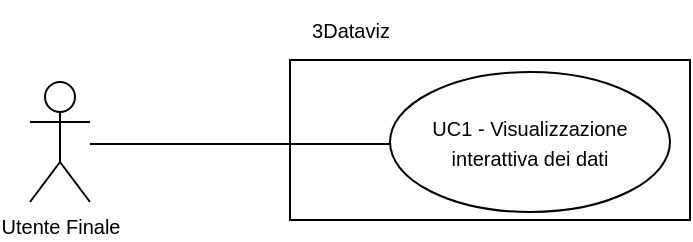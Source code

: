 <mxfile version="26.0.10" pages="40">
  <diagram name="UC 1" id="NPfQdSQ9_cp3pqdm3qlJ">
    <mxGraphModel dx="1900" dy="529" grid="1" gridSize="10" guides="1" tooltips="1" connect="1" arrows="1" fold="1" page="1" pageScale="1" pageWidth="850" pageHeight="1100" math="0" shadow="0">
      <root>
        <mxCell id="0" />
        <mxCell id="1" parent="0" />
        <mxCell id="sXl5K-0GFjTmcOzYSM4Q-1" value="Utente Finale" style="shape=umlActor;verticalLabelPosition=bottom;verticalAlign=top;html=1;outlineConnect=0;fontSize=10;" parent="1" vertex="1">
          <mxGeometry x="10" y="291" width="30" height="60" as="geometry" />
        </mxCell>
        <mxCell id="sXl5K-0GFjTmcOzYSM4Q-2" value="" style="rounded=0;whiteSpace=wrap;html=1;fontSize=10;" parent="1" vertex="1">
          <mxGeometry x="140" y="280" width="200" height="80" as="geometry" />
        </mxCell>
        <mxCell id="sXl5K-0GFjTmcOzYSM4Q-3" value="3Dataviz" style="text;html=1;align=center;verticalAlign=middle;resizable=0;points=[];autosize=1;strokeColor=none;fillColor=none;fontSize=10;" parent="1" vertex="1">
          <mxGeometry x="140" y="250" width="60" height="30" as="geometry" />
        </mxCell>
        <mxCell id="sXl5K-0GFjTmcOzYSM4Q-4" value="" style="line;strokeWidth=1;fillColor=none;align=left;verticalAlign=middle;spacingTop=-1;spacingLeft=3;spacingRight=3;rotatable=0;labelPosition=right;points=[];portConstraint=eastwest;strokeColor=inherit;fontSize=10;" parent="1" vertex="1">
          <mxGeometry x="40" y="318" width="150" height="8" as="geometry" />
        </mxCell>
        <mxCell id="sXl5K-0GFjTmcOzYSM4Q-6" value="&lt;span style=&quot;font-size: 10px;&quot;&gt;UC1 - Visualizzazione interattiva dei dati&lt;/span&gt;" style="ellipse;whiteSpace=wrap;html=1;" parent="1" vertex="1">
          <mxGeometry x="190" y="286" width="140" height="70" as="geometry" />
        </mxCell>
      </root>
    </mxGraphModel>
  </diagram>
  <diagram name="UC 2" id="NBYTRN77RKu8YgwRmJ3-">
    <mxGraphModel dx="1877" dy="529" grid="1" gridSize="10" guides="1" tooltips="1" connect="1" arrows="1" fold="1" page="1" pageScale="1" pageWidth="827" pageHeight="1169" math="0" shadow="0">
      <root>
        <mxCell id="oWV2-GE9bfTv1E0-xdSE-0" />
        <mxCell id="oWV2-GE9bfTv1E0-xdSE-1" parent="oWV2-GE9bfTv1E0-xdSE-0" />
        <mxCell id="oWV2-GE9bfTv1E0-xdSE-2" value="" style="rounded=0;whiteSpace=wrap;html=1;fontSize=10;" parent="oWV2-GE9bfTv1E0-xdSE-1" vertex="1">
          <mxGeometry x="-160" y="190" width="910" height="360" as="geometry" />
        </mxCell>
        <mxCell id="oWV2-GE9bfTv1E0-xdSE-4" value="Utente Finale" style="shape=umlActor;verticalLabelPosition=bottom;verticalAlign=top;html=1;outlineConnect=0;fontSize=10;" parent="oWV2-GE9bfTv1E0-xdSE-1" vertex="1">
          <mxGeometry x="-250" y="255" width="30" height="60" as="geometry" />
        </mxCell>
        <mxCell id="oWV2-GE9bfTv1E0-xdSE-5" value="3Dataviz" style="text;html=1;align=center;verticalAlign=middle;resizable=0;points=[];autosize=1;strokeColor=none;fillColor=none;fontSize=10;" parent="oWV2-GE9bfTv1E0-xdSE-1" vertex="1">
          <mxGeometry x="-150" y="160" width="60" height="30" as="geometry" />
        </mxCell>
        <mxCell id="oWV2-GE9bfTv1E0-xdSE-6" value="" style="line;strokeWidth=1;fillColor=none;align=left;verticalAlign=middle;spacingTop=-1;spacingLeft=3;spacingRight=3;rotatable=0;labelPosition=right;points=[];portConstraint=eastwest;strokeColor=inherit;fontSize=10;" parent="oWV2-GE9bfTv1E0-xdSE-1" vertex="1">
          <mxGeometry x="-220" y="285" width="270" height="8" as="geometry" />
        </mxCell>
        <mxCell id="oWV2-GE9bfTv1E0-xdSE-19" value="&lt;br&gt;extension points&lt;br&gt;&lt;span&gt;&amp;nbsp;Errore&amp;nbsp;&lt;/span&gt;tooMuchData&lt;span&gt;,&amp;nbsp;&lt;/span&gt;&lt;div&gt;Errore ApiTimeout&lt;/div&gt;" style="html=1;shape=mxgraph.sysml.useCaseExtPt;whiteSpace=wrap;align=center;fontSize=10;" parent="oWV2-GE9bfTv1E0-xdSE-1" vertex="1">
          <mxGeometry x="130" y="400" width="310" height="130" as="geometry" />
        </mxCell>
        <mxCell id="oWV2-GE9bfTv1E0-xdSE-20" value="" style="resizable=0;html=1;verticalAlign=middle;align=center;labelBackgroundColor=none;fontStyle=1;fontSize=10;" parent="oWV2-GE9bfTv1E0-xdSE-19" connectable="0" vertex="1">
          <mxGeometry x="94.31" y="27.625" as="geometry" />
        </mxCell>
        <mxCell id="oWV2-GE9bfTv1E0-xdSE-21" value="&lt;div&gt;UC 2.2 - Caricamento automatico dati tramite&lt;/div&gt;&lt;div&gt;chiamata all&#39;API esterna Weather Forecast&lt;/div&gt;" style="text;html=1;align=center;verticalAlign=middle;resizable=0;points=[];autosize=1;strokeColor=none;fillColor=none;fontSize=10;" parent="oWV2-GE9bfTv1E0-xdSE-19" vertex="1">
          <mxGeometry x="39.997" y="7.621" width="230" height="40" as="geometry" />
        </mxCell>
        <mxCell id="oWV2-GE9bfTv1E0-xdSE-23" value="&lt;br&gt;&lt;div&gt;&lt;br&gt;&lt;/div&gt;&lt;div&gt;extension points&lt;/div&gt;&lt;div&gt;&lt;span&gt;&amp;nbsp;&lt;/span&gt;&amp;nbsp;Errore&amp;nbsp;tooMuchData,&lt;/div&gt;&lt;div&gt;Errore fileTooBig,&lt;/div&gt;&lt;div&gt;Errore invalidCsv &lt;br&gt;&lt;/div&gt;&lt;div&gt;&lt;br&gt;&lt;/div&gt;" style="html=1;shape=mxgraph.sysml.useCaseExtPt;whiteSpace=wrap;align=center;fontSize=10;" parent="oWV2-GE9bfTv1E0-xdSE-1" vertex="1">
          <mxGeometry x="460" y="215" width="275" height="140" as="geometry" />
        </mxCell>
        <mxCell id="oWV2-GE9bfTv1E0-xdSE-24" value="" style="resizable=0;html=1;verticalAlign=middle;align=center;labelBackgroundColor=none;fontStyle=1;fontSize=10;" parent="oWV2-GE9bfTv1E0-xdSE-23" connectable="0" vertex="1">
          <mxGeometry x="134.804" y="29.75" as="geometry" />
        </mxCell>
        <mxCell id="oWV2-GE9bfTv1E0-xdSE-25" value="UC 2.4 - Caricamento automatico dati tramite file .csv" style="text;html=1;align=center;verticalAlign=middle;resizable=0;points=[];autosize=1;strokeColor=none;fillColor=none;fontSize=10;" parent="oWV2-GE9bfTv1E0-xdSE-23" vertex="1">
          <mxGeometry x="7.498" y="20.741" width="260" height="30" as="geometry" />
        </mxCell>
        <mxCell id="oWV2-GE9bfTv1E0-xdSE-35" value="&lt;br&gt;&lt;div&gt;&lt;br&gt;&lt;/div&gt;&lt;div&gt;Caricamento manuale tramite interfaccia&lt;br&gt;&lt;/div&gt;&lt;div&gt;Caricamento tramite chiamta API&lt;/div&gt;&lt;div&gt;Caricamento tramite connesione a database SQL&lt;/div&gt;&lt;div&gt;Caricamento tramite file .csv&lt;/div&gt;" style="html=1;shape=mxgraph.sysml.useCaseExtPt;whiteSpace=wrap;align=center;fontSize=10;" parent="oWV2-GE9bfTv1E0-xdSE-1" vertex="1">
          <mxGeometry x="30" y="219" width="310" height="140" as="geometry" />
        </mxCell>
        <mxCell id="oWV2-GE9bfTv1E0-xdSE-36" value="" style="resizable=0;html=1;verticalAlign=middle;align=center;labelBackgroundColor=none;fontStyle=1;" parent="oWV2-GE9bfTv1E0-xdSE-35" connectable="0" vertex="1">
          <mxGeometry x="149.655" y="29.75" as="geometry" />
        </mxCell>
        <mxCell id="oWV2-GE9bfTv1E0-xdSE-37" value="&lt;span style=&quot;font-family: Helvetica; font-size: 10px; font-style: normal; font-variant-ligatures: normal; font-variant-caps: normal; font-weight: 400; letter-spacing: normal; orphans: 2; text-align: center; text-indent: 0px; text-transform: none; widows: 2; word-spacing: 0px; -webkit-text-stroke-width: 0px; white-space: normal; text-decoration-thickness: initial; text-decoration-style: initial; text-decoration-color: initial; float: none; display: inline !important;&quot;&gt;&lt;font style=&quot;color: rgb(0, 0, 0);&quot;&gt;UC 2 - Caricamento dati per la generazione del grafico&lt;/font&gt;&lt;/span&gt;" style="text;whiteSpace=wrap;html=1;" parent="oWV2-GE9bfTv1E0-xdSE-35" vertex="1">
          <mxGeometry x="30.0" y="21" width="287.83" height="32.31" as="geometry" />
        </mxCell>
        <mxCell id="oWV2-GE9bfTv1E0-xdSE-39" value="" style="html=1;verticalAlign=bottom;labelBackgroundColor=none;endArrow=block;endFill=0;rounded=0;entryX=1;entryY=0.5;entryDx=0;entryDy=0;entryPerimeter=0;exitX=0;exitY=0.5;exitDx=0;exitDy=0;exitPerimeter=0;" parent="oWV2-GE9bfTv1E0-xdSE-1" source="oWV2-GE9bfTv1E0-xdSE-23" target="oWV2-GE9bfTv1E0-xdSE-35" edge="1">
          <mxGeometry width="160" relative="1" as="geometry">
            <mxPoint x="640" y="220" as="sourcePoint" />
            <mxPoint x="390" y="360" as="targetPoint" />
          </mxGeometry>
        </mxCell>
        <mxCell id="oWV2-GE9bfTv1E0-xdSE-41" value="" style="html=1;verticalAlign=bottom;labelBackgroundColor=none;endArrow=block;endFill=0;rounded=0;entryX=0.5;entryY=1;entryDx=0;entryDy=0;entryPerimeter=0;exitX=0.5;exitY=0;exitDx=0;exitDy=0;exitPerimeter=0;" parent="oWV2-GE9bfTv1E0-xdSE-1" source="oWV2-GE9bfTv1E0-xdSE-19" target="oWV2-GE9bfTv1E0-xdSE-35" edge="1">
          <mxGeometry width="160" relative="1" as="geometry">
            <mxPoint x="330" y="390" as="sourcePoint" />
            <mxPoint x="490" y="390" as="targetPoint" />
          </mxGeometry>
        </mxCell>
        <mxCell id="oWV2-GE9bfTv1E0-xdSE-53" value="UC 2.1 Caricamento dati manuale tramite interfaccia&lt;br&gt;extension points&lt;br&gt;&lt;span&gt;&amp;nbsp;&lt;/span&gt;&amp;nbsp;Errore&amp;nbsp;tooMuchData,&amp;nbsp;&lt;div&gt;Errore emptyfield&lt;/div&gt;&lt;div&gt;Errore invalidArguments&lt;/div&gt;" style="html=1;shape=mxgraph.sysml.useCaseExtPt;whiteSpace=wrap;align=center;fontSize=10;" parent="oWV2-GE9bfTv1E0-xdSE-1" vertex="1">
          <mxGeometry x="-150" y="387.5" width="270" height="120" as="geometry" />
        </mxCell>
        <mxCell id="oWV2-GE9bfTv1E0-xdSE-54" value="" style="resizable=0;html=1;verticalAlign=middle;align=center;labelBackgroundColor=none;fontStyle=1;fontSize=10;" parent="oWV2-GE9bfTv1E0-xdSE-53" connectable="0" vertex="1">
          <mxGeometry x="135" y="25.5" as="geometry" />
        </mxCell>
        <mxCell id="oWV2-GE9bfTv1E0-xdSE-38" value="" style="html=1;verticalAlign=bottom;labelBackgroundColor=none;endArrow=block;endFill=0;rounded=0;entryX=0.264;entryY=0.954;entryDx=0;entryDy=0;entryPerimeter=0;exitX=0.393;exitY=0.014;exitDx=0;exitDy=0;exitPerimeter=0;" parent="oWV2-GE9bfTv1E0-xdSE-1" source="oWV2-GE9bfTv1E0-xdSE-53" target="oWV2-GE9bfTv1E0-xdSE-35" edge="1">
          <mxGeometry x="-0.002" width="160" relative="1" as="geometry">
            <mxPoint x="-41.12" y="430" as="sourcePoint" />
            <mxPoint x="130.0" y="341.34" as="targetPoint" />
            <mxPoint as="offset" />
          </mxGeometry>
        </mxCell>
        <mxCell id="oWV2-GE9bfTv1E0-xdSE-40" value="" style="html=1;verticalAlign=bottom;labelBackgroundColor=none;endArrow=block;endFill=0;rounded=0;entryX=0.921;entryY=0.773;entryDx=0;entryDy=0;entryPerimeter=0;exitX=0.145;exitY=0.145;exitDx=0;exitDy=0;exitPerimeter=0;" parent="oWV2-GE9bfTv1E0-xdSE-1" source="8IE8QZip2iyicDp-zOuy-0" target="oWV2-GE9bfTv1E0-xdSE-35" edge="1">
          <mxGeometry width="160" relative="1" as="geometry">
            <mxPoint x="507.12" y="400.45" as="sourcePoint" />
            <mxPoint x="296.86" y="325.01" as="targetPoint" />
          </mxGeometry>
        </mxCell>
        <mxCell id="8IE8QZip2iyicDp-zOuy-0" value="extension points&lt;br&gt;&lt;span&gt;&amp;nbsp;&lt;/span&gt;&amp;nbsp;Errore networkError" style="html=1;shape=mxgraph.sysml.useCaseExtPt;whiteSpace=wrap;align=center;fontSize=10;" parent="oWV2-GE9bfTv1E0-xdSE-1" vertex="1">
          <mxGeometry x="450" y="380" width="280" height="135" as="geometry" />
        </mxCell>
        <mxCell id="8IE8QZip2iyicDp-zOuy-1" value="" style="resizable=0;html=1;verticalAlign=middle;align=center;labelBackgroundColor=none;fontStyle=1;fontSize=10;" parent="8IE8QZip2iyicDp-zOuy-0" connectable="0" vertex="1">
          <mxGeometry x="117.04" y="28.688" as="geometry" />
        </mxCell>
        <mxCell id="8IE8QZip2iyicDp-zOuy-2" value="&lt;div&gt;&lt;font&gt;UC 2.3 - Caricamento automatico dati&lt;/font&gt;&lt;/div&gt;&lt;div&gt;&lt;font&gt;tramite connessione a database SQL&lt;/font&gt;&lt;/div&gt;" style="text;html=1;align=center;verticalAlign=middle;resizable=0;points=[];autosize=1;strokeColor=none;fillColor=none;fontSize=10;" parent="8IE8QZip2iyicDp-zOuy-0" vertex="1">
          <mxGeometry x="53.177" y="15.0" width="200" height="40" as="geometry" />
        </mxCell>
      </root>
    </mxGraphModel>
  </diagram>
  <diagram name="UC 2.1" id="Meyrrv1sLwwpowvYy-Js">
    <mxGraphModel grid="1" page="1" gridSize="10" guides="1" tooltips="1" connect="1" arrows="1" fold="1" pageScale="1" pageWidth="827" pageHeight="1169" math="0" shadow="0">
      <root>
        <mxCell id="0" />
        <mxCell id="1" parent="0" />
        <mxCell id="ZYoC5mWqRJ7q36Q1Qch0-1" value="" style="rounded=0;whiteSpace=wrap;html=1;fontSize=10;" vertex="1" parent="1">
          <mxGeometry x="90" y="210" width="860" height="490" as="geometry" />
        </mxCell>
        <mxCell id="ZYoC5mWqRJ7q36Q1Qch0-2" value="3Dataviz" style="text;html=1;align=center;verticalAlign=middle;resizable=0;points=[];autosize=1;strokeColor=none;fillColor=none;fontSize=10;" vertex="1" parent="1">
          <mxGeometry x="100" y="170" width="60" height="30" as="geometry" />
        </mxCell>
        <mxCell id="4lsPGIbdSRMlEXjGIssL-4" value="&amp;lt;&amp;lt;include&amp;gt;&amp;gt;" style="html=1;verticalAlign=bottom;endArrow=open;dashed=1;endSize=8;curved=0;rounded=0;exitX=0.5;exitY=1;exitDx=0;exitDy=0;entryX=0.5;entryY=0;entryDx=0;entryDy=0;fontSize=10;entryPerimeter=0;" edge="1" parent="1" target="oIu9LHOYt_KpPwYIAAGa-1">
          <mxGeometry x="0.011" relative="1" as="geometry">
            <mxPoint x="386.25" y="470" as="sourcePoint" />
            <mxPoint x="190" y="600" as="targetPoint" />
            <mxPoint as="offset" />
          </mxGeometry>
        </mxCell>
        <mxCell id="4lsPGIbdSRMlEXjGIssL-5" value="&amp;lt;&amp;lt;include&amp;gt;&amp;gt;" style="html=1;verticalAlign=bottom;endArrow=open;dashed=1;endSize=8;curved=0;rounded=0;exitX=0.5;exitY=1;exitDx=0;exitDy=0;entryX=0.5;entryY=0;entryDx=0;entryDy=0;fontSize=10;entryPerimeter=0;" edge="1" parent="1" target="pPNUp2FZSD2IIAIyedWi-1">
          <mxGeometry relative="1" as="geometry">
            <mxPoint x="386.25" y="470" as="sourcePoint" />
            <mxPoint x="421" y="570" as="targetPoint" />
          </mxGeometry>
        </mxCell>
        <mxCell id="4lsPGIbdSRMlEXjGIssL-7" value="&amp;lt;&amp;lt;include&amp;gt;&amp;gt;" style="html=1;verticalAlign=bottom;endArrow=open;dashed=1;endSize=8;curved=0;rounded=0;exitX=0.5;exitY=1;exitDx=0;exitDy=0;entryX=0.246;entryY=0.071;entryDx=0;entryDy=0;fontSize=10;entryPerimeter=0;" edge="1" parent="1" target="pPNUp2FZSD2IIAIyedWi-3">
          <mxGeometry relative="1" as="geometry">
            <mxPoint x="386.25" y="470" as="sourcePoint" />
            <mxPoint x="641" y="600" as="targetPoint" />
          </mxGeometry>
        </mxCell>
        <mxCell id="RHf3iU4P5g1kpWJW2chd-1" value="Utente Finale" style="shape=umlActor;verticalLabelPosition=bottom;verticalAlign=top;html=1;outlineConnect=0;fontSize=10;" vertex="1" parent="1">
          <mxGeometry x="24" y="395" width="30" height="60" as="geometry" />
        </mxCell>
        <mxCell id="RHf3iU4P5g1kpWJW2chd-3" value="" style="line;strokeWidth=1;fillColor=none;align=left;verticalAlign=middle;spacingTop=-1;spacingLeft=3;spacingRight=3;rotatable=0;labelPosition=right;points=[];portConstraint=eastwest;strokeColor=inherit;fontSize=10;" vertex="1" parent="1">
          <mxGeometry x="54" y="421" width="234" height="8" as="geometry" />
        </mxCell>
        <mxCell id="ntZ77pl01Q4IRzydkYcP-1" value="&amp;nbsp;UC 22 - Visualizzazione errore tooMuchData" style="ellipse;whiteSpace=wrap;html=1;fontSize=10;" vertex="1" parent="1">
          <mxGeometry x="344" y="220" width="140" height="70" as="geometry" />
        </mxCell>
        <mxCell id="ntZ77pl01Q4IRzydkYcP-2" value="&lt;font&gt;condition: Se l&#39;utente inserisce più dati di quelli che l&#39;applicazione riesce a gestire viene avvisato graficamente&lt;/font&gt;&lt;div&gt;&lt;font&gt;extension point: Errore tooMuchData&lt;br&gt;&lt;/font&gt;&lt;div&gt;&lt;br&gt;&lt;/div&gt;&lt;/div&gt;" style="shape=note;size=15;align=left;spacingLeft=10;html=1;whiteSpace=wrap;fontSize=10;" vertex="1" parent="1">
          <mxGeometry x="102.25" y="230" width="213.5" height="80" as="geometry" />
        </mxCell>
        <mxCell id="ntZ77pl01Q4IRzydkYcP-3" value="&amp;lt;&amp;lt;extend&amp;gt;&amp;gt;" style="html=1;verticalAlign=bottom;endArrow=open;dashed=1;endSize=8;curved=0;rounded=0;exitX=0.5;exitY=1;exitDx=0;exitDy=0;fontSize=10;entryX=0.145;entryY=0.145;entryDx=0;entryDy=0;entryPerimeter=0;" edge="1" parent="1" source="ntZ77pl01Q4IRzydkYcP-1" target="DEjrVZED9TpcQoU9JV5D-1">
          <mxGeometry x="0.002" relative="1" as="geometry">
            <mxPoint x="517.5" y="795" as="sourcePoint" />
            <mxPoint x="417.5" y="760" as="targetPoint" />
            <mxPoint as="offset" />
          </mxGeometry>
        </mxCell>
        <mxCell id="DEjrVZED9TpcQoU9JV5D-1" value="UC 2.1 Caricamento dati manuale tramite interfaccia&lt;br&gt;&lt;br&gt;&lt;div&gt;extension points&lt;br&gt;&lt;span&gt;&amp;nbsp;&lt;/span&gt;&amp;nbsp;Errore&amp;nbsp;tooMuchData,&amp;nbsp;&lt;div&gt;Errore emptyField,&lt;/div&gt;&lt;/div&gt;&lt;div&gt;Errore invalidArguments&lt;br&gt;&lt;/div&gt;" style="html=1;shape=mxgraph.sysml.useCaseExtPt;whiteSpace=wrap;align=center;fontSize=10;" vertex="1" parent="1">
          <mxGeometry x="270" y="360" width="270" height="120" as="geometry" />
        </mxCell>
        <mxCell id="DEjrVZED9TpcQoU9JV5D-2" value="" style="resizable=0;html=1;verticalAlign=middle;align=center;labelBackgroundColor=none;fontStyle=1;fontSize=10;" connectable="0" vertex="1" parent="DEjrVZED9TpcQoU9JV5D-1">
          <mxGeometry x="135" y="25.5" as="geometry" />
        </mxCell>
        <mxCell id="6OBqy6slPzv3W0mvLOAZ-1" value="" style="endArrow=none;dashed=1;html=1;rounded=0;fontSize=10;entryX=0.999;entryY=0.935;entryDx=0;entryDy=0;entryPerimeter=0;exitX=0.106;exitY=0.298;exitDx=0;exitDy=0;exitPerimeter=0;" edge="1" parent="1" source="6OBqy6slPzv3W0mvLOAZ-2" target="ntZ77pl01Q4IRzydkYcP-2">
          <mxGeometry width="50" height="50" relative="1" as="geometry">
            <mxPoint x="330" y="350" as="sourcePoint" />
            <mxPoint x="270" y="330" as="targetPoint" />
          </mxGeometry>
        </mxCell>
        <mxCell id="6OBqy6slPzv3W0mvLOAZ-2" value="" style="ellipse;whiteSpace=wrap;html=1;aspect=fixed;fontSize=10;" vertex="1" parent="1">
          <mxGeometry x="344" y="340" width="10" height="10" as="geometry" />
        </mxCell>
        <mxCell id="B_FfrfIVK0vZOkxUAVHg-1" value="UC 25 - Visualizzazione errore emptyField" style="ellipse;whiteSpace=wrap;html=1;fontSize=10;" vertex="1" parent="1">
          <mxGeometry x="530" y="220" width="140" height="70" as="geometry" />
        </mxCell>
        <mxCell id="B_FfrfIVK0vZOkxUAVHg-2" value="&amp;lt;&amp;lt;extend&amp;gt;&amp;gt;" style="html=1;verticalAlign=bottom;labelBackgroundColor=none;endArrow=open;endFill=0;dashed=1;rounded=0;fontSize=10;entryX=0.855;entryY=0.145;entryDx=0;entryDy=0;entryPerimeter=0;exitX=0;exitY=1;exitDx=0;exitDy=0;" edge="1" parent="1" target="DEjrVZED9TpcQoU9JV5D-1" source="B_FfrfIVK0vZOkxUAVHg-1">
          <mxGeometry x="-0.453" y="8" width="160" relative="1" as="geometry">
            <mxPoint x="720" y="308" as="sourcePoint" />
            <mxPoint x="936.0" y="370" as="targetPoint" />
            <mxPoint as="offset" />
          </mxGeometry>
        </mxCell>
        <mxCell id="B_FfrfIVK0vZOkxUAVHg-3" value="&lt;font&gt;condition: Se l&#39;utente inserisce almeno un valore nullo viene avvisato graficamente&lt;/font&gt;&lt;div&gt;&lt;font&gt;extension point: errore&amp;nbsp;&lt;span style=&quot;text-align: center;&quot;&gt;emptyField&lt;/span&gt;&lt;br&gt;&lt;/font&gt;&lt;div&gt;&lt;br&gt;&lt;/div&gt;&lt;/div&gt;" style="shape=note;size=15;align=left;spacingLeft=10;html=1;whiteSpace=wrap;fontSize=10;" vertex="1" parent="1">
          <mxGeometry x="700" y="220" width="213.5" height="80" as="geometry" />
        </mxCell>
        <mxCell id="B_FfrfIVK0vZOkxUAVHg-4" value="" style="endArrow=none;dashed=1;html=1;rounded=0;fontSize=10;entryX=0;entryY=1;entryDx=0;entryDy=0;entryPerimeter=0;exitX=0.5;exitY=1;exitDx=0;exitDy=0;" edge="1" parent="1" target="B_FfrfIVK0vZOkxUAVHg-3" source="8U8rc1aoaTRoJ-zIgWWF-2">
          <mxGeometry width="50" height="50" relative="1" as="geometry">
            <mxPoint x="650" y="330" as="sourcePoint" />
            <mxPoint x="719.999" y="350.0" as="targetPoint" />
          </mxGeometry>
        </mxCell>
        <mxCell id="8U8rc1aoaTRoJ-zIgWWF-2" value="" style="ellipse;whiteSpace=wrap;html=1;aspect=fixed;fontSize=10;" vertex="1" parent="1">
          <mxGeometry x="520" y="330" width="10" height="10" as="geometry" />
        </mxCell>
        <mxCell id="oIu9LHOYt_KpPwYIAAGa-1" value="UC 2.1.1 L&#39;utente inserisce il campo x&lt;div&gt;extension points&lt;div&gt;Errore emptyField,&lt;/div&gt;&lt;div&gt;Errore invalidArguments&lt;br&gt;&lt;/div&gt;&lt;div&gt;&lt;br&gt;&lt;/div&gt;&lt;/div&gt;" style="html=1;shape=mxgraph.sysml.useCaseExtPt;whiteSpace=wrap;align=center;fontSize=10;" vertex="1" parent="1">
          <mxGeometry x="108" y="580" width="202" height="110" as="geometry" />
        </mxCell>
        <mxCell id="oIu9LHOYt_KpPwYIAAGa-2" value="" style="resizable=0;html=1;verticalAlign=middle;align=center;labelBackgroundColor=none;fontStyle=1;fontSize=10;" connectable="0" vertex="1" parent="oIu9LHOYt_KpPwYIAAGa-1">
          <mxGeometry x="101.0" y="23.375" as="geometry" />
        </mxCell>
        <mxCell id="oIu9LHOYt_KpPwYIAAGa-4" value="" style="resizable=0;html=1;verticalAlign=middle;align=center;labelBackgroundColor=none;fontStyle=1;fontSize=10;" connectable="0" vertex="1" parent="1">
          <mxGeometry x="641" y="617" as="geometry" />
        </mxCell>
        <mxCell id="uDXy11mLkWCe7fck7Lip-1" value="UC 21 - Visualizzazione errore invalidArguments" style="ellipse;whiteSpace=wrap;html=1;fontSize=10;" vertex="1" parent="1">
          <mxGeometry x="710.0" y="340" width="140" height="70" as="geometry" />
        </mxCell>
        <mxCell id="uDXy11mLkWCe7fck7Lip-2" value="&amp;lt;&amp;lt;extend&amp;gt;&amp;gt;" style="html=1;verticalAlign=bottom;labelBackgroundColor=none;endArrow=open;endFill=0;dashed=1;rounded=0;fontSize=10;entryX=1;entryY=0.5;entryDx=0;entryDy=0;entryPerimeter=0;exitX=0;exitY=0.5;exitDx=0;exitDy=0;" edge="1" parent="1" source="uDXy11mLkWCe7fck7Lip-1" target="DEjrVZED9TpcQoU9JV5D-1">
          <mxGeometry x="-0.453" y="12" width="160" relative="1" as="geometry">
            <mxPoint x="740" y="470" as="sourcePoint" />
            <mxPoint x="540.17" y="540" as="targetPoint" />
            <mxPoint as="offset" />
          </mxGeometry>
        </mxCell>
        <mxCell id="uDXy11mLkWCe7fck7Lip-3" value="&lt;font&gt;condition: Se l&#39;utente inserisce un valore non conforme alle aspettative viene avvisato graficamente&lt;/font&gt;&lt;div&gt;&lt;font&gt;extension point: errore&amp;nbsp;&lt;span style=&quot;text-align: center;&quot;&gt;invalidArguments&lt;/span&gt;&lt;br&gt;&lt;/font&gt;&lt;/div&gt;" style="shape=note;size=15;align=left;spacingLeft=10;html=1;whiteSpace=wrap;fontSize=10;" vertex="1" parent="1">
          <mxGeometry x="660.0" y="440" width="213.5" height="80" as="geometry" />
        </mxCell>
        <mxCell id="uDXy11mLkWCe7fck7Lip-4" value="" style="ellipse;whiteSpace=wrap;html=1;aspect=fixed;fontSize=10;" vertex="1" parent="1">
          <mxGeometry x="610.0" y="395" width="10" height="10" as="geometry" />
        </mxCell>
        <mxCell id="uDXy11mLkWCe7fck7Lip-6" value="" style="endArrow=none;dashed=1;html=1;rounded=0;fontSize=10;entryX=0;entryY=0;entryDx=0;entryDy=0;entryPerimeter=0;exitX=0.5;exitY=1;exitDx=0;exitDy=0;" edge="1" parent="1" source="uDXy11mLkWCe7fck7Lip-4" target="uDXy11mLkWCe7fck7Lip-3">
          <mxGeometry width="50" height="50" relative="1" as="geometry">
            <mxPoint x="600" y="509" as="sourcePoint" />
            <mxPoint x="686" y="499" as="targetPoint" />
          </mxGeometry>
        </mxCell>
        <mxCell id="pPNUp2FZSD2IIAIyedWi-1" value="UC 2.1.2 L&#39;utente inserisce il campo y&lt;div&gt;extension points&lt;div&gt;Errore emptyField,&lt;/div&gt;&lt;div&gt;Errore invalidArguments&lt;/div&gt;&lt;div&gt;&lt;br&gt;&lt;/div&gt;&lt;/div&gt;" style="html=1;shape=mxgraph.sysml.useCaseExtPt;whiteSpace=wrap;align=center;fontSize=10;" vertex="1" parent="1">
          <mxGeometry x="318" y="580" width="202" height="110" as="geometry" />
        </mxCell>
        <mxCell id="pPNUp2FZSD2IIAIyedWi-2" value="" style="resizable=0;html=1;verticalAlign=middle;align=center;labelBackgroundColor=none;fontStyle=1;fontSize=10;" connectable="0" vertex="1" parent="pPNUp2FZSD2IIAIyedWi-1">
          <mxGeometry x="101.0" y="23.375" as="geometry" />
        </mxCell>
        <mxCell id="pPNUp2FZSD2IIAIyedWi-3" value="UC 2.1.3 L&#39;utente inserisce il campo z&lt;br&gt;&lt;div&gt;extension points&lt;div&gt;Errore emptyField,&lt;/div&gt;&lt;div&gt;Errore invalidArguments&lt;/div&gt;&lt;div&gt;&lt;br&gt;&lt;/div&gt;&lt;/div&gt;" style="html=1;shape=mxgraph.sysml.useCaseExtPt;whiteSpace=wrap;align=center;fontSize=10;" vertex="1" parent="1">
          <mxGeometry x="560" y="580" width="202" height="110" as="geometry" />
        </mxCell>
        <mxCell id="pPNUp2FZSD2IIAIyedWi-4" value="" style="resizable=0;html=1;verticalAlign=middle;align=center;labelBackgroundColor=none;fontStyle=1;fontSize=10;" connectable="0" vertex="1" parent="pPNUp2FZSD2IIAIyedWi-3">
          <mxGeometry x="101.0" y="23.375" as="geometry" />
        </mxCell>
      </root>
    </mxGraphModel>
  </diagram>
  <diagram name="UC 2.1.1" id="tmzYr_8Dn0z21ueBRALC">
    <mxGraphModel grid="1" page="1" gridSize="10" guides="1" tooltips="1" connect="1" arrows="1" fold="1" pageScale="1" pageWidth="827" pageHeight="1169" math="0" shadow="0">
      <root>
        <mxCell id="0" />
        <mxCell id="1" parent="0" />
        <mxCell id="qUA-leqDrk9q2vLmCV3H-1" value="" style="rounded=0;whiteSpace=wrap;html=1;fontSize=10;" vertex="1" parent="1">
          <mxGeometry x="210" y="-178.5" width="820" height="331" as="geometry" />
        </mxCell>
        <mxCell id="qUA-leqDrk9q2vLmCV3H-2" value="Utente Finale" style="shape=umlActor;verticalLabelPosition=bottom;verticalAlign=top;html=1;outlineConnect=0;fontSize=10;" vertex="1" parent="1">
          <mxGeometry x="130" y="-148.5" width="30" height="60" as="geometry" />
        </mxCell>
        <mxCell id="qUA-leqDrk9q2vLmCV3H-3" value="3Dataviz" style="text;html=1;align=center;verticalAlign=middle;resizable=0;points=[];autosize=1;strokeColor=none;fillColor=none;fontSize=10;" vertex="1" parent="1">
          <mxGeometry x="210" y="-208.5" width="60" height="30" as="geometry" />
        </mxCell>
        <mxCell id="qUA-leqDrk9q2vLmCV3H-4" value="" style="line;strokeWidth=1;fillColor=none;align=left;verticalAlign=middle;spacingTop=-1;spacingLeft=3;spacingRight=3;rotatable=0;labelPosition=right;points=[];portConstraint=eastwest;strokeColor=inherit;fontSize=10;" vertex="1" parent="1">
          <mxGeometry x="160" y="-122.5" width="190" height="8" as="geometry" />
        </mxCell>
        <mxCell id="qUA-leqDrk9q2vLmCV3H-5" value="UC 2.1.1 L&#39;utente inserisce il campo x&lt;div&gt;extension points&lt;div&gt;Errore emptyField&lt;/div&gt;&lt;div&gt;Errore invalidArguments&lt;/div&gt;&lt;/div&gt;" style="html=1;shape=mxgraph.sysml.useCaseExtPt;whiteSpace=wrap;align=center;fontSize=10;" vertex="1" parent="1">
          <mxGeometry x="340" y="-158.5" width="290" height="80" as="geometry" />
        </mxCell>
        <mxCell id="qUA-leqDrk9q2vLmCV3H-6" value="" style="resizable=0;html=1;verticalAlign=middle;align=center;labelBackgroundColor=none;fontStyle=1;fontSize=10;" connectable="0" vertex="1" parent="qUA-leqDrk9q2vLmCV3H-5">
          <mxGeometry x="145.0" y="17" as="geometry" />
        </mxCell>
        <mxCell id="qUA-leqDrk9q2vLmCV3H-7" value="UC 25 - Visualizzazione errore emptyField" style="ellipse;whiteSpace=wrap;html=1;fontSize=10;" vertex="1" parent="1">
          <mxGeometry x="510" y="-8.5" width="140" height="70" as="geometry" />
        </mxCell>
        <mxCell id="qUA-leqDrk9q2vLmCV3H-8" value="&amp;lt;&amp;lt;extend&amp;gt;&amp;gt;" style="html=1;verticalAlign=bottom;labelBackgroundColor=none;endArrow=open;endFill=0;dashed=1;rounded=0;exitX=0.5;exitY=0;exitDx=0;exitDy=0;fontSize=10;entryX=0.407;entryY=0.955;entryDx=0;entryDy=0;entryPerimeter=0;" edge="1" parent="1" source="qUA-leqDrk9q2vLmCV3H-7">
          <mxGeometry x="0.477" y="1" width="160" relative="1" as="geometry">
            <mxPoint x="304.59" y="231.5" as="sourcePoint" />
            <mxPoint x="472" y="-77.5" as="targetPoint" />
            <mxPoint as="offset" />
          </mxGeometry>
        </mxCell>
        <mxCell id="qUA-leqDrk9q2vLmCV3H-9" value="&lt;font&gt;condition: Se l&#39;utente inserisce un valore nullo viene avvisato graficamente&lt;/font&gt;&lt;div&gt;&lt;font&gt;extension point: errore &lt;/font&gt;emptyField&lt;/div&gt;" style="shape=note;size=15;align=left;spacingLeft=10;html=1;whiteSpace=wrap;fontSize=10;" vertex="1" parent="1">
          <mxGeometry x="300" y="49.5" width="213.5" height="80" as="geometry" />
        </mxCell>
        <mxCell id="qUA-leqDrk9q2vLmCV3H-10" value="UC 21 - Visualizzazione errore invalidArguments" style="ellipse;whiteSpace=wrap;html=1;fontSize=10;" vertex="1" parent="1">
          <mxGeometry x="710" y="-20.5" width="140" height="70" as="geometry" />
        </mxCell>
        <mxCell id="qUA-leqDrk9q2vLmCV3H-11" value="&amp;lt;&amp;lt;extend&amp;gt;&amp;gt;" style="html=1;verticalAlign=bottom;labelBackgroundColor=none;endArrow=open;endFill=0;dashed=1;rounded=0;entryX=0.704;entryY=0.935;entryDx=0;entryDy=0;entryPerimeter=0;fontSize=10;exitX=0.5;exitY=0;exitDx=0;exitDy=0;" edge="1" parent="1">
          <mxGeometry x="0.505" y="6" width="160" relative="1" as="geometry">
            <mxPoint x="797.79" y="-20.5" as="sourcePoint" />
            <mxPoint x="549.998" y="-78.7" as="targetPoint" />
            <mxPoint as="offset" />
          </mxGeometry>
        </mxCell>
        <mxCell id="qUA-leqDrk9q2vLmCV3H-12" value="&lt;font&gt;condition: Se l&#39;utente inserisce un valore non conforme alle aspettative viene avvisato graficamente&lt;/font&gt;&lt;div&gt;&lt;font&gt;extension point: errore&amp;nbsp;&lt;span style=&quot;text-align: center;&quot;&gt;invalidArguments&lt;/span&gt;&lt;br&gt;&lt;/font&gt;&lt;div&gt;&lt;br&gt;&lt;/div&gt;&lt;/div&gt;" style="shape=note;size=15;align=left;spacingLeft=10;html=1;whiteSpace=wrap;fontSize=10;" vertex="1" parent="1">
          <mxGeometry x="790" y="-138.5" width="213.5" height="80" as="geometry" />
        </mxCell>
        <mxCell id="qUA-leqDrk9q2vLmCV3H-13" value="" style="endArrow=none;dashed=1;html=1;rounded=0;fontSize=10;exitX=1;exitY=0.5;exitDx=0;exitDy=0;" edge="1" parent="1" source="qUA-leqDrk9q2vLmCV3H-16">
          <mxGeometry width="50" height="50" relative="1" as="geometry">
            <mxPoint x="700" y="-218.5" as="sourcePoint" />
            <mxPoint x="785" y="-76.5" as="targetPoint" />
          </mxGeometry>
        </mxCell>
        <mxCell id="qUA-leqDrk9q2vLmCV3H-14" value="" style="endArrow=none;dashed=1;html=1;rounded=0;fontSize=10;entryX=-0.052;entryY=1.036;entryDx=0;entryDy=0;entryPerimeter=0;" edge="1" parent="1" source="qUA-leqDrk9q2vLmCV3H-9">
          <mxGeometry width="50" height="50" relative="1" as="geometry">
            <mxPoint x="450" y="-2.5" as="sourcePoint" />
            <mxPoint x="539" y="-28.5" as="targetPoint" />
          </mxGeometry>
        </mxCell>
        <mxCell id="qUA-leqDrk9q2vLmCV3H-15" value="" style="ellipse;whiteSpace=wrap;html=1;aspect=fixed;fontSize=10;" vertex="1" parent="1">
          <mxGeometry x="540" y="-38.5" width="10" height="10" as="geometry" />
        </mxCell>
        <mxCell id="qUA-leqDrk9q2vLmCV3H-16" value="" style="ellipse;whiteSpace=wrap;html=1;aspect=fixed;fontSize=10;" vertex="1" parent="1">
          <mxGeometry x="700" y="-48.5" width="10" height="10" as="geometry" />
        </mxCell>
      </root>
    </mxGraphModel>
  </diagram>
  <diagram name="UC 2.1.2" id="JII1MKlHMW68CA9Wm_BL">
    <mxGraphModel grid="1" page="1" gridSize="10" guides="1" tooltips="1" connect="1" arrows="1" fold="1" pageScale="1" pageWidth="827" pageHeight="1169" math="0" shadow="0">
      <root>
        <mxCell id="Lnpzy789puaqtw-iWLrk-0" />
        <mxCell id="Lnpzy789puaqtw-iWLrk-1" parent="Lnpzy789puaqtw-iWLrk-0" />
        <mxCell id="5BsizuBW1iLx8E2i6pXT-1" value="" style="rounded=0;whiteSpace=wrap;html=1;fontSize=10;" vertex="1" parent="Lnpzy789puaqtw-iWLrk-1">
          <mxGeometry x="40" y="180" width="820" height="331" as="geometry" />
        </mxCell>
        <mxCell id="5BsizuBW1iLx8E2i6pXT-2" value="Utente Finale" style="shape=umlActor;verticalLabelPosition=bottom;verticalAlign=top;html=1;outlineConnect=0;fontSize=10;" vertex="1" parent="Lnpzy789puaqtw-iWLrk-1">
          <mxGeometry x="-40" y="210" width="30" height="60" as="geometry" />
        </mxCell>
        <mxCell id="5BsizuBW1iLx8E2i6pXT-3" value="3Dataviz" style="text;html=1;align=center;verticalAlign=middle;resizable=0;points=[];autosize=1;strokeColor=none;fillColor=none;fontSize=10;" vertex="1" parent="Lnpzy789puaqtw-iWLrk-1">
          <mxGeometry x="40" y="150" width="60" height="30" as="geometry" />
        </mxCell>
        <mxCell id="5BsizuBW1iLx8E2i6pXT-4" value="" style="line;strokeWidth=1;fillColor=none;align=left;verticalAlign=middle;spacingTop=-1;spacingLeft=3;spacingRight=3;rotatable=0;labelPosition=right;points=[];portConstraint=eastwest;strokeColor=inherit;fontSize=10;" vertex="1" parent="Lnpzy789puaqtw-iWLrk-1">
          <mxGeometry x="-10" y="236" width="190" height="8" as="geometry" />
        </mxCell>
        <mxCell id="5BsizuBW1iLx8E2i6pXT-5" value="UC 2.1.2 L&#39;utente inserisce il campo y&lt;br&gt;&lt;div&gt;extension points&lt;div&gt;Errore emptyField&lt;/div&gt;&lt;div&gt;Errore invalidArguments&lt;/div&gt;&lt;/div&gt;" style="html=1;shape=mxgraph.sysml.useCaseExtPt;whiteSpace=wrap;align=center;fontSize=10;" vertex="1" parent="Lnpzy789puaqtw-iWLrk-1">
          <mxGeometry x="170" y="200" width="290" height="80" as="geometry" />
        </mxCell>
        <mxCell id="5BsizuBW1iLx8E2i6pXT-6" value="" style="resizable=0;html=1;verticalAlign=middle;align=center;labelBackgroundColor=none;fontStyle=1;fontSize=10;" connectable="0" vertex="1" parent="5BsizuBW1iLx8E2i6pXT-5">
          <mxGeometry x="145.0" y="17" as="geometry" />
        </mxCell>
        <mxCell id="5BsizuBW1iLx8E2i6pXT-7" value="UC 25 - Visualizzazione errore emptyField" style="ellipse;whiteSpace=wrap;html=1;fontSize=10;" vertex="1" parent="Lnpzy789puaqtw-iWLrk-1">
          <mxGeometry x="340" y="350" width="140" height="70" as="geometry" />
        </mxCell>
        <mxCell id="5BsizuBW1iLx8E2i6pXT-8" value="&amp;lt;&amp;lt;extend&amp;gt;&amp;gt;" style="html=1;verticalAlign=bottom;labelBackgroundColor=none;endArrow=open;endFill=0;dashed=1;rounded=0;exitX=0.5;exitY=0;exitDx=0;exitDy=0;fontSize=10;entryX=0.407;entryY=0.955;entryDx=0;entryDy=0;entryPerimeter=0;" edge="1" parent="Lnpzy789puaqtw-iWLrk-1" source="5BsizuBW1iLx8E2i6pXT-7">
          <mxGeometry x="0.477" y="1" width="160" relative="1" as="geometry">
            <mxPoint x="134.59" y="590" as="sourcePoint" />
            <mxPoint x="302" y="281" as="targetPoint" />
            <mxPoint as="offset" />
          </mxGeometry>
        </mxCell>
        <mxCell id="5BsizuBW1iLx8E2i6pXT-9" value="&lt;font&gt;condition: Se l&#39;utente inserisce un valore nullo viene avvisato graficamente&lt;/font&gt;&lt;div&gt;&lt;font&gt;extension point: errore &lt;/font&gt;emptyField&lt;/div&gt;" style="shape=note;size=15;align=left;spacingLeft=10;html=1;whiteSpace=wrap;fontSize=10;" vertex="1" parent="Lnpzy789puaqtw-iWLrk-1">
          <mxGeometry x="130" y="408" width="213.5" height="80" as="geometry" />
        </mxCell>
        <mxCell id="5BsizuBW1iLx8E2i6pXT-10" value="UC 21 - Visualizzazione errore invalidArguments" style="ellipse;whiteSpace=wrap;html=1;fontSize=10;" vertex="1" parent="Lnpzy789puaqtw-iWLrk-1">
          <mxGeometry x="540" y="338" width="140" height="70" as="geometry" />
        </mxCell>
        <mxCell id="5BsizuBW1iLx8E2i6pXT-11" value="&amp;lt;&amp;lt;extend&amp;gt;&amp;gt;" style="html=1;verticalAlign=bottom;labelBackgroundColor=none;endArrow=open;endFill=0;dashed=1;rounded=0;entryX=0.704;entryY=0.935;entryDx=0;entryDy=0;entryPerimeter=0;fontSize=10;exitX=0.5;exitY=0;exitDx=0;exitDy=0;" edge="1" parent="Lnpzy789puaqtw-iWLrk-1">
          <mxGeometry x="0.505" y="6" width="160" relative="1" as="geometry">
            <mxPoint x="627.79" y="338" as="sourcePoint" />
            <mxPoint x="379.998" y="279.8" as="targetPoint" />
            <mxPoint as="offset" />
          </mxGeometry>
        </mxCell>
        <mxCell id="5BsizuBW1iLx8E2i6pXT-12" value="&lt;font&gt;condition: Se l&#39;utente inserisce un valore non conforme alle aspettative viene avvisato graficamente&lt;/font&gt;&lt;div&gt;&lt;font&gt;extension point: errore&amp;nbsp;&lt;span style=&quot;text-align: center;&quot;&gt;invalidArguments&lt;/span&gt;&lt;br&gt;&lt;/font&gt;&lt;div&gt;&lt;br&gt;&lt;/div&gt;&lt;/div&gt;" style="shape=note;size=15;align=left;spacingLeft=10;html=1;whiteSpace=wrap;fontSize=10;" vertex="1" parent="Lnpzy789puaqtw-iWLrk-1">
          <mxGeometry x="620" y="220" width="213.5" height="80" as="geometry" />
        </mxCell>
        <mxCell id="5BsizuBW1iLx8E2i6pXT-13" value="" style="endArrow=none;dashed=1;html=1;rounded=0;fontSize=10;exitX=1;exitY=0.5;exitDx=0;exitDy=0;" edge="1" parent="Lnpzy789puaqtw-iWLrk-1" source="5BsizuBW1iLx8E2i6pXT-16">
          <mxGeometry width="50" height="50" relative="1" as="geometry">
            <mxPoint x="530" y="140" as="sourcePoint" />
            <mxPoint x="615" y="282" as="targetPoint" />
          </mxGeometry>
        </mxCell>
        <mxCell id="5BsizuBW1iLx8E2i6pXT-14" value="" style="endArrow=none;dashed=1;html=1;rounded=0;fontSize=10;entryX=-0.052;entryY=1.036;entryDx=0;entryDy=0;entryPerimeter=0;" edge="1" parent="Lnpzy789puaqtw-iWLrk-1" source="5BsizuBW1iLx8E2i6pXT-9">
          <mxGeometry width="50" height="50" relative="1" as="geometry">
            <mxPoint x="280" y="356" as="sourcePoint" />
            <mxPoint x="369" y="330" as="targetPoint" />
          </mxGeometry>
        </mxCell>
        <mxCell id="5BsizuBW1iLx8E2i6pXT-15" value="" style="ellipse;whiteSpace=wrap;html=1;aspect=fixed;fontSize=10;" vertex="1" parent="Lnpzy789puaqtw-iWLrk-1">
          <mxGeometry x="370" y="320" width="10" height="10" as="geometry" />
        </mxCell>
        <mxCell id="5BsizuBW1iLx8E2i6pXT-16" value="" style="ellipse;whiteSpace=wrap;html=1;aspect=fixed;fontSize=10;" vertex="1" parent="Lnpzy789puaqtw-iWLrk-1">
          <mxGeometry x="530" y="310" width="10" height="10" as="geometry" />
        </mxCell>
      </root>
    </mxGraphModel>
  </diagram>
  <diagram name="UC 2.1.3" id="VZQGSsqBDkfONrBVVOSo">
    <mxGraphModel grid="1" page="1" gridSize="10" guides="1" tooltips="1" connect="1" arrows="1" fold="1" pageScale="1" pageWidth="827" pageHeight="1169" math="0" shadow="0">
      <root>
        <mxCell id="rX9RLabsXCg2AZcAyc5x-0" />
        <mxCell id="rX9RLabsXCg2AZcAyc5x-1" parent="rX9RLabsXCg2AZcAyc5x-0" />
        <mxCell id="VjEf8x1RLeKBycdrK8G5-0" value="" style="rounded=0;whiteSpace=wrap;html=1;fontSize=10;" vertex="1" parent="rX9RLabsXCg2AZcAyc5x-1">
          <mxGeometry x="40" y="180" width="820" height="331" as="geometry" />
        </mxCell>
        <mxCell id="VjEf8x1RLeKBycdrK8G5-1" value="Utente Finale" style="shape=umlActor;verticalLabelPosition=bottom;verticalAlign=top;html=1;outlineConnect=0;fontSize=10;" vertex="1" parent="rX9RLabsXCg2AZcAyc5x-1">
          <mxGeometry x="-40" y="210" width="30" height="60" as="geometry" />
        </mxCell>
        <mxCell id="VjEf8x1RLeKBycdrK8G5-2" value="3Dataviz" style="text;html=1;align=center;verticalAlign=middle;resizable=0;points=[];autosize=1;strokeColor=none;fillColor=none;fontSize=10;" vertex="1" parent="rX9RLabsXCg2AZcAyc5x-1">
          <mxGeometry x="40" y="150" width="60" height="30" as="geometry" />
        </mxCell>
        <mxCell id="VjEf8x1RLeKBycdrK8G5-3" value="" style="line;strokeWidth=1;fillColor=none;align=left;verticalAlign=middle;spacingTop=-1;spacingLeft=3;spacingRight=3;rotatable=0;labelPosition=right;points=[];portConstraint=eastwest;strokeColor=inherit;fontSize=10;" vertex="1" parent="rX9RLabsXCg2AZcAyc5x-1">
          <mxGeometry x="-10" y="236" width="190" height="8" as="geometry" />
        </mxCell>
        <mxCell id="VjEf8x1RLeKBycdrK8G5-4" value="UC 2.1.3 L&#39;utente inserisce il campo z&lt;br&gt;&lt;div&gt;extension points&lt;div&gt;Errore emptyField&lt;/div&gt;&lt;div&gt;Errore invalidArguments&lt;/div&gt;&lt;/div&gt;" style="html=1;shape=mxgraph.sysml.useCaseExtPt;whiteSpace=wrap;align=center;fontSize=10;" vertex="1" parent="rX9RLabsXCg2AZcAyc5x-1">
          <mxGeometry x="170" y="200" width="290" height="80" as="geometry" />
        </mxCell>
        <mxCell id="VjEf8x1RLeKBycdrK8G5-5" value="" style="resizable=0;html=1;verticalAlign=middle;align=center;labelBackgroundColor=none;fontStyle=1;fontSize=10;" connectable="0" vertex="1" parent="VjEf8x1RLeKBycdrK8G5-4">
          <mxGeometry x="145.0" y="17" as="geometry" />
        </mxCell>
        <mxCell id="VjEf8x1RLeKBycdrK8G5-6" value="UC 25 - Visualizzazione errore emptyField" style="ellipse;whiteSpace=wrap;html=1;fontSize=10;" vertex="1" parent="rX9RLabsXCg2AZcAyc5x-1">
          <mxGeometry x="340" y="350" width="140" height="70" as="geometry" />
        </mxCell>
        <mxCell id="VjEf8x1RLeKBycdrK8G5-7" value="&amp;lt;&amp;lt;extend&amp;gt;&amp;gt;" style="html=1;verticalAlign=bottom;labelBackgroundColor=none;endArrow=open;endFill=0;dashed=1;rounded=0;exitX=0.5;exitY=0;exitDx=0;exitDy=0;fontSize=10;entryX=0.407;entryY=0.955;entryDx=0;entryDy=0;entryPerimeter=0;" edge="1" parent="rX9RLabsXCg2AZcAyc5x-1" source="VjEf8x1RLeKBycdrK8G5-6">
          <mxGeometry x="0.477" y="1" width="160" relative="1" as="geometry">
            <mxPoint x="134.59" y="590" as="sourcePoint" />
            <mxPoint x="302" y="281" as="targetPoint" />
            <mxPoint as="offset" />
          </mxGeometry>
        </mxCell>
        <mxCell id="VjEf8x1RLeKBycdrK8G5-8" value="&lt;font&gt;condition: Se l&#39;utente inserisce un valore nullo viene avvisato graficamente&lt;/font&gt;&lt;div&gt;&lt;font&gt;extension point: errore &lt;/font&gt;emptyField&lt;/div&gt;" style="shape=note;size=15;align=left;spacingLeft=10;html=1;whiteSpace=wrap;fontSize=10;" vertex="1" parent="rX9RLabsXCg2AZcAyc5x-1">
          <mxGeometry x="130" y="408" width="213.5" height="80" as="geometry" />
        </mxCell>
        <mxCell id="VjEf8x1RLeKBycdrK8G5-9" value="UC 21 - Visualizzazione errore invalidArguments" style="ellipse;whiteSpace=wrap;html=1;fontSize=10;" vertex="1" parent="rX9RLabsXCg2AZcAyc5x-1">
          <mxGeometry x="540" y="338" width="140" height="70" as="geometry" />
        </mxCell>
        <mxCell id="VjEf8x1RLeKBycdrK8G5-10" value="&amp;lt;&amp;lt;extend&amp;gt;&amp;gt;" style="html=1;verticalAlign=bottom;labelBackgroundColor=none;endArrow=open;endFill=0;dashed=1;rounded=0;entryX=0.704;entryY=0.935;entryDx=0;entryDy=0;entryPerimeter=0;fontSize=10;exitX=0.5;exitY=0;exitDx=0;exitDy=0;" edge="1" parent="rX9RLabsXCg2AZcAyc5x-1">
          <mxGeometry x="0.505" y="6" width="160" relative="1" as="geometry">
            <mxPoint x="627.79" y="338" as="sourcePoint" />
            <mxPoint x="379.998" y="279.8" as="targetPoint" />
            <mxPoint as="offset" />
          </mxGeometry>
        </mxCell>
        <mxCell id="VjEf8x1RLeKBycdrK8G5-11" value="&lt;font&gt;condition: Se l&#39;utente inserisce un valore non conforme alle aspettative viene avvisato graficamente&lt;/font&gt;&lt;div&gt;&lt;font&gt;extension point: errore&amp;nbsp;&lt;span style=&quot;text-align: center;&quot;&gt;invalidArguments&lt;/span&gt;&lt;br&gt;&lt;/font&gt;&lt;div&gt;&lt;br&gt;&lt;/div&gt;&lt;/div&gt;" style="shape=note;size=15;align=left;spacingLeft=10;html=1;whiteSpace=wrap;fontSize=10;" vertex="1" parent="rX9RLabsXCg2AZcAyc5x-1">
          <mxGeometry x="620" y="220" width="213.5" height="80" as="geometry" />
        </mxCell>
        <mxCell id="VjEf8x1RLeKBycdrK8G5-12" value="" style="endArrow=none;dashed=1;html=1;rounded=0;fontSize=10;exitX=1;exitY=0.5;exitDx=0;exitDy=0;" edge="1" parent="rX9RLabsXCg2AZcAyc5x-1" source="VjEf8x1RLeKBycdrK8G5-15">
          <mxGeometry width="50" height="50" relative="1" as="geometry">
            <mxPoint x="530" y="140" as="sourcePoint" />
            <mxPoint x="615" y="282" as="targetPoint" />
          </mxGeometry>
        </mxCell>
        <mxCell id="VjEf8x1RLeKBycdrK8G5-13" value="" style="endArrow=none;dashed=1;html=1;rounded=0;fontSize=10;entryX=-0.052;entryY=1.036;entryDx=0;entryDy=0;entryPerimeter=0;" edge="1" parent="rX9RLabsXCg2AZcAyc5x-1" source="VjEf8x1RLeKBycdrK8G5-8">
          <mxGeometry width="50" height="50" relative="1" as="geometry">
            <mxPoint x="280" y="356" as="sourcePoint" />
            <mxPoint x="369" y="330" as="targetPoint" />
          </mxGeometry>
        </mxCell>
        <mxCell id="VjEf8x1RLeKBycdrK8G5-14" value="" style="ellipse;whiteSpace=wrap;html=1;aspect=fixed;fontSize=10;" vertex="1" parent="rX9RLabsXCg2AZcAyc5x-1">
          <mxGeometry x="370" y="320" width="10" height="10" as="geometry" />
        </mxCell>
        <mxCell id="VjEf8x1RLeKBycdrK8G5-15" value="" style="ellipse;whiteSpace=wrap;html=1;aspect=fixed;fontSize=10;" vertex="1" parent="rX9RLabsXCg2AZcAyc5x-1">
          <mxGeometry x="530" y="310" width="10" height="10" as="geometry" />
        </mxCell>
      </root>
    </mxGraphModel>
  </diagram>
  <diagram name="UC 2.2" id="UaDV4vzV5_Bt-NWVAqSC">
    <mxGraphModel grid="1" page="1" gridSize="10" guides="1" tooltips="1" connect="1" arrows="1" fold="1" pageScale="1" pageWidth="827" pageHeight="1169" math="0" shadow="0">
      <root>
        <mxCell id="0" />
        <mxCell id="1" parent="0" />
        <mxCell id="APiN4X_Nempf9UpK9VhY-16" value="" style="rounded=0;whiteSpace=wrap;html=1;fontSize=10;" vertex="1" parent="1">
          <mxGeometry x="240" y="430" width="680" height="340" as="geometry" />
        </mxCell>
        <mxCell id="APiN4X_Nempf9UpK9VhY-2" value="&amp;nbsp;UC 22 - Visualizzazione errore tooMuchData" style="ellipse;whiteSpace=wrap;html=1;fontSize=10;" vertex="1" parent="1">
          <mxGeometry x="440" y="680" width="140" height="70" as="geometry" />
        </mxCell>
        <mxCell id="APiN4X_Nempf9UpK9VhY-3" value="UC 24 - Visualizzazione errore apiTimeout" style="ellipse;whiteSpace=wrap;html=1;fontSize=10;" vertex="1" parent="1">
          <mxGeometry x="590" y="680" width="140" height="70" as="geometry" />
        </mxCell>
        <mxCell id="APiN4X_Nempf9UpK9VhY-4" value="&lt;font&gt;contidion: Se l&#39;API non risponde in un tempo limite, viene avvisato graficamente&lt;/font&gt;&lt;div&gt;&lt;font&gt;extension point: Errore ApiTimeOut&lt;/font&gt;&lt;/div&gt;" style="shape=note;size=15;align=left;spacingLeft=10;html=1;whiteSpace=wrap;direction=east;fontSize=10;" vertex="1" parent="1">
          <mxGeometry x="700" y="584.5" width="190" height="80" as="geometry" />
        </mxCell>
        <mxCell id="APiN4X_Nempf9UpK9VhY-5" value="&lt;font&gt;condition: Se la chiamata all&#39;API restituisce un numero di dati superiori a quelli supportati, viene avvisato graficamente&lt;/font&gt;&lt;div&gt;&lt;font&gt;extension point: Errore tooMuchData&lt;br&gt;&lt;/font&gt;&lt;div&gt;&lt;br&gt;&lt;/div&gt;&lt;/div&gt;" style="shape=note;size=15;align=left;spacingLeft=10;html=1;whiteSpace=wrap;fontSize=10;" vertex="1" parent="1">
          <mxGeometry x="270" y="600" width="213.5" height="80" as="geometry" />
        </mxCell>
        <mxCell id="APiN4X_Nempf9UpK9VhY-6" value="&amp;lt;&amp;lt;extend&amp;gt;&amp;gt;" style="html=1;verticalAlign=bottom;endArrow=open;dashed=1;endSize=8;curved=0;rounded=0;exitX=0.5;exitY=0;exitDx=0;exitDy=0;entryX=0.5;entryY=1;entryDx=0;entryDy=0;entryPerimeter=0;fontSize=10;" edge="1" parent="1" source="APiN4X_Nempf9UpK9VhY-2" target="APiN4X_Nempf9UpK9VhY-12">
          <mxGeometry x="0.002" relative="1" as="geometry">
            <mxPoint x="680" y="470" as="sourcePoint" />
            <mxPoint x="570" y="575" as="targetPoint" />
            <mxPoint as="offset" />
          </mxGeometry>
        </mxCell>
        <mxCell id="APiN4X_Nempf9UpK9VhY-7" value="&amp;lt;&amp;lt;extend&amp;gt;&amp;gt;" style="html=1;verticalAlign=bottom;endArrow=open;dashed=1;endSize=8;curved=0;rounded=0;exitX=0.5;exitY=0;exitDx=0;exitDy=0;entryX=0.5;entryY=1;entryDx=0;entryDy=0;entryPerimeter=0;fontSize=10;" edge="1" parent="1" source="APiN4X_Nempf9UpK9VhY-3" target="APiN4X_Nempf9UpK9VhY-12">
          <mxGeometry relative="1" as="geometry">
            <mxPoint x="470" y="660" as="sourcePoint" />
            <mxPoint x="570" y="575" as="targetPoint" />
          </mxGeometry>
        </mxCell>
        <mxCell id="APiN4X_Nempf9UpK9VhY-8" value="" style="endArrow=none;dashed=1;html=1;rounded=0;entryX=0;entryY=0.5;entryDx=0;entryDy=0;entryPerimeter=0;exitX=0;exitY=1;exitDx=0;exitDy=0;exitPerimeter=0;fontSize=10;" edge="1" parent="1" source="APiN4X_Nempf9UpK9VhY-4" target="APiN4X_Nempf9UpK9VhY-4">
          <mxGeometry width="50" height="50" relative="1" as="geometry">
            <mxPoint x="620" y="630" as="sourcePoint" />
            <mxPoint x="610" y="520" as="targetPoint" />
          </mxGeometry>
        </mxCell>
        <mxCell id="APiN4X_Nempf9UpK9VhY-9" value="" style="ellipse;whiteSpace=wrap;html=1;aspect=fixed;fontSize=10;" vertex="1" parent="1">
          <mxGeometry x="630" y="640" width="10" height="10" as="geometry" />
        </mxCell>
        <mxCell id="APiN4X_Nempf9UpK9VhY-10" value="" style="endArrow=none;dashed=1;html=1;rounded=0;entryX=0;entryY=0;entryDx=213.5;entryDy=15;entryPerimeter=0;fontSize=10;" edge="1" parent="1" source="APiN4X_Nempf9UpK9VhY-11" target="APiN4X_Nempf9UpK9VhY-5">
          <mxGeometry width="50" height="50" relative="1" as="geometry">
            <mxPoint x="460" y="610" as="sourcePoint" />
            <mxPoint x="687" y="605" as="targetPoint" />
          </mxGeometry>
        </mxCell>
        <mxCell id="APiN4X_Nempf9UpK9VhY-11" value="" style="ellipse;whiteSpace=wrap;html=1;aspect=fixed;fontSize=10;" vertex="1" parent="1">
          <mxGeometry x="530" y="650" width="10" height="10" as="geometry" />
        </mxCell>
        <mxCell id="APiN4X_Nempf9UpK9VhY-12" value="&lt;br&gt;extension points&lt;br&gt;&lt;span&gt;&amp;nbsp;Errore&amp;nbsp;&lt;/span&gt;tooMuchData&lt;span&gt;,&amp;nbsp;&lt;/span&gt;&lt;div&gt;Errore ApiTimeout&lt;/div&gt;" style="html=1;shape=mxgraph.sysml.useCaseExtPt;whiteSpace=wrap;align=center;fontSize=10;" vertex="1" parent="1">
          <mxGeometry x="460" y="440" width="285" height="160" as="geometry" />
        </mxCell>
        <mxCell id="APiN4X_Nempf9UpK9VhY-13" value="" style="resizable=0;html=1;verticalAlign=middle;align=center;labelBackgroundColor=none;fontStyle=1;fontSize=10;" connectable="0" vertex="1" parent="APiN4X_Nempf9UpK9VhY-12">
          <mxGeometry x="135" y="34" as="geometry" />
        </mxCell>
        <mxCell id="APiN4X_Nempf9UpK9VhY-14" value="&lt;div&gt;UC 2.2 - Caricamento automatico dati tramite&lt;/div&gt;&lt;div&gt;chiamata all&#39;API esterna Weather Forecast&lt;/div&gt;" style="text;html=1;align=center;verticalAlign=middle;resizable=0;points=[];autosize=1;strokeColor=none;fillColor=none;fontSize=10;" vertex="1" parent="APiN4X_Nempf9UpK9VhY-12">
          <mxGeometry x="27.5" y="19.997" width="230" height="40" as="geometry" />
        </mxCell>
        <mxCell id="APiN4X_Nempf9UpK9VhY-15" value="" style="endArrow=none;dashed=1;html=1;rounded=0;entryX=1;entryY=0.5;entryDx=0;entryDy=0;exitX=0;exitY=0;exitDx=0;exitDy=0;exitPerimeter=0;fontSize=10;" edge="1" parent="1" source="APiN4X_Nempf9UpK9VhY-4" target="APiN4X_Nempf9UpK9VhY-9">
          <mxGeometry width="50" height="50" relative="1" as="geometry">
            <mxPoint x="542" y="651" as="sourcePoint" />
            <mxPoint x="524" y="625" as="targetPoint" />
          </mxGeometry>
        </mxCell>
        <mxCell id="ot0xNigqYGcCbBu4eija-1" value="Utente Finale" style="shape=umlActor;verticalLabelPosition=bottom;verticalAlign=top;html=1;outlineConnect=0;fontSize=10;" vertex="1" parent="1">
          <mxGeometry x="140" y="500" width="30" height="60" as="geometry" />
        </mxCell>
        <mxCell id="ot0xNigqYGcCbBu4eija-2" value="3Dataviz" style="text;html=1;align=center;verticalAlign=middle;resizable=0;points=[];autosize=1;strokeColor=none;fillColor=none;fontSize=10;" vertex="1" parent="1">
          <mxGeometry x="240" y="400" width="60" height="30" as="geometry" />
        </mxCell>
        <mxCell id="ot0xNigqYGcCbBu4eija-3" value="" style="line;strokeWidth=1;fillColor=none;align=left;verticalAlign=middle;spacingTop=-1;spacingLeft=3;spacingRight=3;rotatable=0;labelPosition=right;points=[];portConstraint=eastwest;strokeColor=inherit;fontSize=10;" vertex="1" parent="1">
          <mxGeometry x="170" y="529" width="290" height="8" as="geometry" />
        </mxCell>
      </root>
    </mxGraphModel>
  </diagram>
  <diagram name="UC 2.3" id="j_loajtHRPwiReElpSLR">
    <mxGraphModel grid="1" page="1" gridSize="10" guides="1" tooltips="1" connect="1" arrows="1" fold="1" pageScale="1" pageWidth="827" pageHeight="1169" math="0" shadow="0">
      <root>
        <mxCell id="9-NvbHRqpBgjscW1e3NA-0" />
        <mxCell id="9-NvbHRqpBgjscW1e3NA-1" parent="9-NvbHRqpBgjscW1e3NA-0" />
        <mxCell id="9-NvbHRqpBgjscW1e3NA-2" value="" style="rounded=0;whiteSpace=wrap;html=1;fontSize=10;" vertex="1" parent="9-NvbHRqpBgjscW1e3NA-1">
          <mxGeometry x="240" y="430" width="570" height="330" as="geometry" />
        </mxCell>
        <mxCell id="9-NvbHRqpBgjscW1e3NA-3" value="UC 26 - Visualizzazione errore networkError" style="ellipse;whiteSpace=wrap;html=1;fontSize=10;" vertex="1" parent="9-NvbHRqpBgjscW1e3NA-1">
          <mxGeometry x="440" y="680" width="140" height="70" as="geometry" />
        </mxCell>
        <mxCell id="9-NvbHRqpBgjscW1e3NA-6" value="&lt;font&gt;condition: Se il DB non risponde per vari problemi di rete, l&#39;utente viene avvisato graficamente&amp;nbsp;&lt;/font&gt;&lt;div&gt;&lt;span style=&quot;background-color: transparent; color: light-dark(rgb(0, 0, 0), rgb(255, 255, 255));&quot;&gt;extension point: Errore networkError&lt;/span&gt;&lt;div&gt;&lt;div&gt;&lt;br&gt;&lt;/div&gt;&lt;/div&gt;&lt;/div&gt;" style="shape=note;size=15;align=left;spacingLeft=10;html=1;whiteSpace=wrap;fontSize=10;" vertex="1" parent="9-NvbHRqpBgjscW1e3NA-1">
          <mxGeometry x="270" y="600" width="213.5" height="80" as="geometry" />
        </mxCell>
        <mxCell id="9-NvbHRqpBgjscW1e3NA-7" value="&amp;lt;&amp;lt;extend&amp;gt;&amp;gt;" style="html=1;verticalAlign=bottom;endArrow=open;dashed=1;endSize=8;curved=0;rounded=0;exitX=0.5;exitY=0;exitDx=0;exitDy=0;entryX=0.5;entryY=1;entryDx=0;entryDy=0;entryPerimeter=0;fontSize=10;" edge="1" parent="9-NvbHRqpBgjscW1e3NA-1" source="9-NvbHRqpBgjscW1e3NA-3" target="9-NvbHRqpBgjscW1e3NA-13">
          <mxGeometry x="0.002" relative="1" as="geometry">
            <mxPoint x="680" y="470" as="sourcePoint" />
            <mxPoint x="570" y="575" as="targetPoint" />
            <mxPoint as="offset" />
          </mxGeometry>
        </mxCell>
        <mxCell id="9-NvbHRqpBgjscW1e3NA-11" value="" style="endArrow=none;dashed=1;html=1;rounded=0;entryX=0;entryY=0;entryDx=213.5;entryDy=15;entryPerimeter=0;fontSize=10;" edge="1" parent="9-NvbHRqpBgjscW1e3NA-1" source="9-NvbHRqpBgjscW1e3NA-12" target="9-NvbHRqpBgjscW1e3NA-6">
          <mxGeometry width="50" height="50" relative="1" as="geometry">
            <mxPoint x="460" y="610" as="sourcePoint" />
            <mxPoint x="687" y="605" as="targetPoint" />
          </mxGeometry>
        </mxCell>
        <mxCell id="9-NvbHRqpBgjscW1e3NA-12" value="" style="ellipse;whiteSpace=wrap;html=1;aspect=fixed;fontSize=10;" vertex="1" parent="9-NvbHRqpBgjscW1e3NA-1">
          <mxGeometry x="530" y="650" width="10" height="10" as="geometry" />
        </mxCell>
        <mxCell id="9-NvbHRqpBgjscW1e3NA-13" value="&lt;br&gt;extension points&lt;br&gt;&lt;span&gt;&amp;nbsp;Errore networkError&lt;/span&gt;" style="html=1;shape=mxgraph.sysml.useCaseExtPt;whiteSpace=wrap;align=center;fontSize=10;" vertex="1" parent="9-NvbHRqpBgjscW1e3NA-1">
          <mxGeometry x="460" y="440" width="315" height="160" as="geometry" />
        </mxCell>
        <mxCell id="9-NvbHRqpBgjscW1e3NA-14" value="" style="resizable=0;html=1;verticalAlign=middle;align=center;labelBackgroundColor=none;fontStyle=1;fontSize=10;" connectable="0" vertex="1" parent="9-NvbHRqpBgjscW1e3NA-13">
          <mxGeometry x="135" y="34" as="geometry" />
        </mxCell>
        <mxCell id="9-NvbHRqpBgjscW1e3NA-15" value="UC 2.3 - Caricamento automatico dati &#xa;tramite connessione a database SQL" style="text;align=center;verticalAlign=middle;resizable=0;points=[];autosize=1;strokeColor=none;fillColor=none;fontSize=10;rounded=0;labelPosition=center;verticalLabelPosition=middle;" vertex="1" parent="9-NvbHRqpBgjscW1e3NA-13">
          <mxGeometry x="60" y="13.997" width="190" height="40" as="geometry" />
        </mxCell>
        <mxCell id="9-NvbHRqpBgjscW1e3NA-17" value="Utente Finale" style="shape=umlActor;verticalLabelPosition=bottom;verticalAlign=top;html=1;outlineConnect=0;fontSize=10;" vertex="1" parent="9-NvbHRqpBgjscW1e3NA-1">
          <mxGeometry x="140" y="500" width="30" height="60" as="geometry" />
        </mxCell>
        <mxCell id="9-NvbHRqpBgjscW1e3NA-18" value="3Dataviz" style="text;html=1;align=center;verticalAlign=middle;resizable=0;points=[];autosize=1;strokeColor=none;fillColor=none;fontSize=10;" vertex="1" parent="9-NvbHRqpBgjscW1e3NA-1">
          <mxGeometry x="240" y="400" width="60" height="30" as="geometry" />
        </mxCell>
        <mxCell id="9-NvbHRqpBgjscW1e3NA-19" value="" style="line;strokeWidth=1;fillColor=none;align=left;verticalAlign=middle;spacingTop=-1;spacingLeft=3;spacingRight=3;rotatable=0;labelPosition=right;points=[];portConstraint=eastwest;strokeColor=inherit;fontSize=10;" vertex="1" parent="9-NvbHRqpBgjscW1e3NA-1">
          <mxGeometry x="170" y="529" width="290" height="8" as="geometry" />
        </mxCell>
      </root>
    </mxGraphModel>
  </diagram>
  <diagram name="UC 2.4" id="AJBFh4nyjNdClkNW81jL">
    <mxGraphModel dx="1050" dy="529" grid="1" gridSize="10" guides="1" tooltips="1" connect="1" arrows="1" fold="1" page="1" pageScale="1" pageWidth="827" pageHeight="1169" math="0" shadow="0">
      <root>
        <mxCell id="0" />
        <mxCell id="1" parent="0" />
        <mxCell id="5YyMDe5nxf5BBA_hLEBE-14" value="" style="rounded=0;whiteSpace=wrap;html=1;fontSize=10;" parent="1" vertex="1">
          <mxGeometry x="420" y="140" width="890" height="500" as="geometry" />
        </mxCell>
        <mxCell id="5YyMDe5nxf5BBA_hLEBE-1" value="&lt;br&gt;extension points&lt;br&gt;&lt;div&gt;&lt;span&gt;&amp;nbsp;&lt;/span&gt;&amp;nbsp;Errore&amp;nbsp;tooMuchData,&lt;/div&gt;&lt;div&gt;Errore fileTooBig,&lt;/div&gt;&lt;div&gt;Errore invalidCsv &lt;br&gt;&lt;/div&gt;&lt;div&gt;&lt;br&gt;&lt;/div&gt;" style="html=1;shape=mxgraph.sysml.useCaseExtPt;whiteSpace=wrap;align=center;fontSize=10;" parent="1" vertex="1">
          <mxGeometry x="660" y="320" width="280" height="150" as="geometry" />
        </mxCell>
        <mxCell id="5YyMDe5nxf5BBA_hLEBE-2" value="" style="resizable=0;html=1;verticalAlign=middle;align=center;labelBackgroundColor=none;fontStyle=1;fontSize=10;" parent="5YyMDe5nxf5BBA_hLEBE-1" connectable="0" vertex="1">
          <mxGeometry x="140" y="31.875" as="geometry" />
        </mxCell>
        <mxCell id="5YyMDe5nxf5BBA_hLEBE-3" value="UC 2.4 - Caricamento automatico dati tramite file .csv" style="text;html=1;align=center;verticalAlign=middle;resizable=0;points=[];autosize=1;strokeColor=none;fillColor=none;fontSize=10;" parent="5YyMDe5nxf5BBA_hLEBE-1" vertex="1">
          <mxGeometry x="10" y="29.032" width="260" height="30" as="geometry" />
        </mxCell>
        <mxCell id="5YyMDe5nxf5BBA_hLEBE-4" value="&amp;nbsp;UC 22 - Visualizzazione errore tooMuchData" style="ellipse;whiteSpace=wrap;html=1;fontSize=10;" parent="1" vertex="1">
          <mxGeometry x="1040" y="311.5" width="140" height="70" as="geometry" />
        </mxCell>
        <mxCell id="5YyMDe5nxf5BBA_hLEBE-5" value="&lt;font&gt;condition: Se il file CSV caricato dall&#39;utente ha un numero di dati superiori a quelli supportati, viene avvisato graficamente&lt;/font&gt;&lt;div&gt;&lt;font&gt;extension point:&amp;nbsp;&lt;span style=&quot;text-align: center;&quot;&gt;&amp;nbsp;Errore&amp;nbsp;&lt;/span&gt;&lt;span style=&quot;text-align: center;&quot;&gt;tooMuchData&lt;/span&gt;&lt;/font&gt;&lt;div&gt;&lt;br&gt;&lt;/div&gt;&lt;/div&gt;" style="shape=note;size=15;align=left;spacingLeft=10;html=1;whiteSpace=wrap;fontSize=10;" parent="1" vertex="1">
          <mxGeometry x="1020" y="430" width="213.5" height="80" as="geometry" />
        </mxCell>
        <mxCell id="5YyMDe5nxf5BBA_hLEBE-6" value="&amp;lt;&amp;lt;extend&amp;gt;&amp;gt;" style="html=1;verticalAlign=bottom;endArrow=open;dashed=1;endSize=8;curved=0;rounded=0;exitX=0;exitY=0.5;exitDx=0;exitDy=0;entryX=1;entryY=0.5;entryDx=0;entryDy=0;entryPerimeter=0;fontSize=10;" parent="1" source="5YyMDe5nxf5BBA_hLEBE-4" target="5YyMDe5nxf5BBA_hLEBE-1" edge="1">
          <mxGeometry x="0.002" relative="1" as="geometry">
            <mxPoint x="1170" y="355" as="sourcePoint" />
            <mxPoint x="1070" y="485" as="targetPoint" />
            <mxPoint as="offset" />
          </mxGeometry>
        </mxCell>
        <mxCell id="5YyMDe5nxf5BBA_hLEBE-7" value="" style="endArrow=none;dashed=1;html=1;rounded=0;entryX=0;entryY=0;entryDx=0;entryDy=0;entryPerimeter=0;fontSize=10;" parent="1" source="5YyMDe5nxf5BBA_hLEBE-8" target="5YyMDe5nxf5BBA_hLEBE-5" edge="1">
          <mxGeometry width="50" height="50" relative="1" as="geometry">
            <mxPoint x="950" y="495" as="sourcePoint" />
            <mxPoint x="1177" y="490" as="targetPoint" />
          </mxGeometry>
        </mxCell>
        <mxCell id="5YyMDe5nxf5BBA_hLEBE-8" value="" style="ellipse;whiteSpace=wrap;html=1;aspect=fixed;fontSize=10;" parent="1" vertex="1">
          <mxGeometry x="980" y="371.5" width="10" height="10" as="geometry" />
        </mxCell>
        <mxCell id="5YyMDe5nxf5BBA_hLEBE-10" value="&amp;lt;&amp;lt;include&amp;gt;&amp;gt;" style="html=1;verticalAlign=bottom;labelBackgroundColor=none;endArrow=open;endFill=0;dashed=1;rounded=0;exitX=0.5;exitY=1;exitDx=0;exitDy=0;fontSize=10;exitPerimeter=0;entryX=0.5;entryY=0;entryDx=0;entryDy=0;entryPerimeter=0;" parent="1" source="5YyMDe5nxf5BBA_hLEBE-1" target="cKvbT1IVt1x6B8q4tEia-1" edge="1">
          <mxGeometry x="0.042" y="-3" width="160" relative="1" as="geometry">
            <mxPoint x="900" y="535.0" as="sourcePoint" />
            <mxPoint x="950" y="515" as="targetPoint" />
            <mxPoint as="offset" />
          </mxGeometry>
        </mxCell>
        <mxCell id="33Ppcw9dUa3ymehaOhzk-1" value="Utente Finale" style="shape=umlActor;verticalLabelPosition=bottom;verticalAlign=top;html=1;outlineConnect=0;fontSize=10;" parent="1" vertex="1">
          <mxGeometry x="360" y="347.5" width="30" height="60" as="geometry" />
        </mxCell>
        <mxCell id="33Ppcw9dUa3ymehaOhzk-2" value="3Dataviz" style="text;html=1;align=center;verticalAlign=middle;resizable=0;points=[];autosize=1;strokeColor=none;fillColor=none;fontSize=10;" parent="1" vertex="1">
          <mxGeometry x="430" y="110" width="60" height="30" as="geometry" />
        </mxCell>
        <mxCell id="33Ppcw9dUa3ymehaOhzk-3" value="" style="line;strokeWidth=1;fillColor=none;align=left;verticalAlign=middle;spacingTop=-1;spacingLeft=3;spacingRight=3;rotatable=0;labelPosition=right;points=[];portConstraint=eastwest;strokeColor=inherit;fontSize=10;" parent="1" vertex="1">
          <mxGeometry x="400" y="373.5" width="260" height="8" as="geometry" />
        </mxCell>
        <mxCell id="cKvbT1IVt1x6B8q4tEia-1" value="UC 2.4.1 Selezione del file .csv&lt;br&gt;&lt;div&gt;extension points&lt;div&gt;Errore fileTooBig,&lt;/div&gt;&lt;div&gt;Errore invalidCsv&lt;br&gt;&lt;/div&gt;&lt;div&gt;&lt;br&gt;&lt;/div&gt;&lt;/div&gt;" style="html=1;shape=mxgraph.sysml.useCaseExtPt;whiteSpace=wrap;align=center;fontSize=10;container=0;strokeColor=default;verticalAlign=middle;fontFamily=Helvetica;fontColor=default;fillColor=default;" parent="1" vertex="1">
          <mxGeometry x="740" y="520" width="200" height="105" as="geometry" />
        </mxCell>
        <mxCell id="Dy0UiLwu9eEUNzqyioz9-1" value="&lt;font&gt;UC 23 - Visualizzazione errore invalidCsv&lt;br&gt;&lt;/font&gt;" style="ellipse;whiteSpace=wrap;html=1;fontSize=10;strokeColor=default;align=center;verticalAlign=middle;fontFamily=Helvetica;fontColor=default;fillColor=default;" parent="1" vertex="1">
          <mxGeometry x="700" y="169.995" width="140" height="70" as="geometry" />
        </mxCell>
        <mxCell id="Dy0UiLwu9eEUNzqyioz9-2" value="&amp;lt;&amp;lt;extend&amp;gt;&amp;gt;" style="html=1;verticalAlign=bottom;labelBackgroundColor=none;endArrow=open;endFill=0;dashed=1;rounded=0;entryX=0.5;entryY=0;entryDx=0;entryDy=0;entryPerimeter=0;exitX=1;exitY=1;exitDx=0;exitDy=0;fontSize=10;" parent="1" source="Dy0UiLwu9eEUNzqyioz9-1" target="5YyMDe5nxf5BBA_hLEBE-1" edge="1">
          <mxGeometry x="0.042" y="-3" width="160" relative="1" as="geometry">
            <mxPoint x="890" y="513.995" as="sourcePoint" />
            <mxPoint x="948" y="429.995" as="targetPoint" />
            <mxPoint as="offset" />
          </mxGeometry>
        </mxCell>
        <mxCell id="Dy0UiLwu9eEUNzqyioz9-3" value="condition: Se l&#39;utente seleziona un file CSV che non è formattato correttamente, viene avvisato graficamente&lt;div&gt;extension point:&amp;nbsp;&lt;span style=&quot;text-align: center;&quot;&gt;&amp;nbsp;&lt;/span&gt;&lt;span style=&quot;text-align: center; background-color: transparent; color: light-dark(rgb(0, 0, 0), rgb(255, 255, 255));&quot;&gt;Errore InvalidCsv&lt;/span&gt;&lt;div&gt;&lt;br&gt;&lt;br&gt;&lt;/div&gt;&lt;/div&gt;" style="shape=note;size=15;align=left;spacingLeft=10;html=1;whiteSpace=wrap;fontSize=10;" parent="1" vertex="1">
          <mxGeometry x="446.5" y="164.995" width="213.5" height="80" as="geometry" />
        </mxCell>
        <mxCell id="Dy0UiLwu9eEUNzqyioz9-4" value="" style="endArrow=none;dashed=1;html=1;rounded=0;entryX=1;entryY=1;entryDx=0;entryDy=0;entryPerimeter=0;fontSize=10;" parent="1" source="Dy0UiLwu9eEUNzqyioz9-5" target="Dy0UiLwu9eEUNzqyioz9-3" edge="1">
          <mxGeometry width="50" height="50" relative="1" as="geometry">
            <mxPoint x="1593.5" y="383.995" as="sourcePoint" />
            <mxPoint x="1820.5" y="378.995" as="targetPoint" />
          </mxGeometry>
        </mxCell>
        <mxCell id="Dy0UiLwu9eEUNzqyioz9-5" value="" style="ellipse;whiteSpace=wrap;html=1;aspect=fixed;fontSize=10;" parent="1" vertex="1">
          <mxGeometry x="800" y="279.995" width="10" height="10" as="geometry" />
        </mxCell>
        <mxCell id="Dy0UiLwu9eEUNzqyioz9-6" value="&lt;font&gt;UC 27 - Visualizzazione errore fileTooBig&lt;br&gt;&lt;/font&gt;" style="ellipse;whiteSpace=wrap;html=1;fontSize=10;" parent="1" vertex="1">
          <mxGeometry x="890" y="169.995" width="140" height="70" as="geometry" />
        </mxCell>
        <mxCell id="Dy0UiLwu9eEUNzqyioz9-7" value="condition: Se l&#39;utente seleziona un file CSV che ha un peso superiore al limite consentito, viene avvisato graficamente&lt;div&gt;extension point:&amp;nbsp;&lt;span style=&quot;text-align: center;&quot;&gt;&amp;nbsp;&lt;/span&gt;&lt;span style=&quot;text-align: center; background-color: transparent; color: light-dark(rgb(0, 0, 0), rgb(255, 255, 255));&quot;&gt;Errore fileTooBig&lt;br&gt;&lt;/span&gt;&lt;div&gt;&lt;br&gt;&lt;br&gt;&lt;/div&gt;&lt;/div&gt;" style="shape=note;size=15;align=left;spacingLeft=10;html=1;whiteSpace=wrap;fontSize=10;" parent="1" vertex="1">
          <mxGeometry x="1060" y="169.995" width="213.5" height="80" as="geometry" />
        </mxCell>
        <mxCell id="Dy0UiLwu9eEUNzqyioz9-8" value="" style="endArrow=none;dashed=1;html=1;rounded=0;entryX=0;entryY=1;entryDx=0;entryDy=0;entryPerimeter=0;fontSize=10;exitX=0;exitY=0.5;exitDx=0;exitDy=0;" parent="1" source="Dy0UiLwu9eEUNzqyioz9-10" target="Dy0UiLwu9eEUNzqyioz9-7" edge="1">
          <mxGeometry width="50" height="50" relative="1" as="geometry">
            <mxPoint x="910" y="538.995" as="sourcePoint" />
            <mxPoint x="1901.5" y="528.995" as="targetPoint" />
          </mxGeometry>
        </mxCell>
        <mxCell id="Dy0UiLwu9eEUNzqyioz9-9" value="&amp;lt;&amp;lt;extend&amp;gt;&amp;gt;" style="html=1;verticalAlign=bottom;labelBackgroundColor=none;endArrow=open;endFill=0;dashed=1;rounded=0;exitX=0;exitY=1;exitDx=0;exitDy=0;fontSize=10;entryX=0.855;entryY=0.145;entryDx=0;entryDy=0;entryPerimeter=0;" parent="1" source="Dy0UiLwu9eEUNzqyioz9-6" target="5YyMDe5nxf5BBA_hLEBE-1" edge="1">
          <mxGeometry x="0.042" y="-3" width="160" relative="1" as="geometry">
            <mxPoint x="971" y="663.995" as="sourcePoint" />
            <mxPoint x="900" y="433.995" as="targetPoint" />
            <mxPoint as="offset" />
          </mxGeometry>
        </mxCell>
        <mxCell id="Dy0UiLwu9eEUNzqyioz9-10" value="" style="ellipse;whiteSpace=wrap;html=1;aspect=fixed;fontSize=10;" parent="1" vertex="1">
          <mxGeometry x="900" y="299.995" width="10" height="10" as="geometry" />
        </mxCell>
      </root>
    </mxGraphModel>
  </diagram>
  <diagram name="UC 2.4.1" id="pl_oB5aEXsssM5fHv1hP">
    <mxGraphModel dx="1050" dy="529" grid="1" gridSize="10" guides="1" tooltips="1" connect="1" arrows="1" fold="1" page="1" pageScale="1" pageWidth="827" pageHeight="1169" math="0" shadow="0">
      <root>
        <mxCell id="S0PU5bBJ7TbNoU92EZyJ-0" />
        <mxCell id="S0PU5bBJ7TbNoU92EZyJ-1" parent="S0PU5bBJ7TbNoU92EZyJ-0" />
        <mxCell id="S0PU5bBJ7TbNoU92EZyJ-2" value="" style="rounded=0;whiteSpace=wrap;html=1;fontSize=10;" parent="S0PU5bBJ7TbNoU92EZyJ-1" vertex="1">
          <mxGeometry x="450" y="290" width="760" height="340" as="geometry" />
        </mxCell>
        <mxCell id="S0PU5bBJ7TbNoU92EZyJ-3" value="&lt;br&gt;extension points&lt;br&gt;&lt;div&gt;Errore invalidCsv&lt;/div&gt;&lt;div&gt;Errore fileTooBig&lt;br&gt;&lt;/div&gt;" style="html=1;shape=mxgraph.sysml.useCaseExtPt;whiteSpace=wrap;align=center;fontSize=10;" parent="S0PU5bBJ7TbNoU92EZyJ-1" vertex="1">
          <mxGeometry x="660" y="300" width="280" height="135" as="geometry" />
        </mxCell>
        <mxCell id="S0PU5bBJ7TbNoU92EZyJ-4" value="" style="resizable=0;html=1;verticalAlign=middle;align=center;labelBackgroundColor=none;fontStyle=1;fontSize=10;" parent="S0PU5bBJ7TbNoU92EZyJ-3" connectable="0" vertex="1">
          <mxGeometry x="140" y="28.688" as="geometry" />
        </mxCell>
        <mxCell id="S0PU5bBJ7TbNoU92EZyJ-5" value="UC 2.4.1 - Selezione del&amp;nbsp; file .csv" style="text;html=1;align=center;verticalAlign=middle;resizable=0;points=[];autosize=1;strokeColor=none;fillColor=none;fontSize=10;" parent="S0PU5bBJ7TbNoU92EZyJ-3" vertex="1">
          <mxGeometry x="50" y="26.129" width="180" height="30" as="geometry" />
        </mxCell>
        <mxCell id="S0PU5bBJ7TbNoU92EZyJ-11" value="&lt;font&gt;UC 23 - Visualizzazione errore invalidCsv&lt;br&gt;&lt;/font&gt;" style="ellipse;whiteSpace=wrap;html=1;fontSize=10;strokeColor=default;align=center;verticalAlign=middle;fontFamily=Helvetica;fontColor=default;fillColor=default;" parent="S0PU5bBJ7TbNoU92EZyJ-1" vertex="1">
          <mxGeometry x="870" y="550" width="140" height="70" as="geometry" />
        </mxCell>
        <mxCell id="S0PU5bBJ7TbNoU92EZyJ-12" value="&amp;lt;&amp;lt;extend&amp;gt;&amp;gt;" style="html=1;verticalAlign=bottom;labelBackgroundColor=none;endArrow=open;endFill=0;dashed=1;rounded=0;entryX=0.673;entryY=0.967;entryDx=0;entryDy=0;entryPerimeter=0;exitX=0.5;exitY=0;exitDx=0;exitDy=0;fontSize=10;" parent="S0PU5bBJ7TbNoU92EZyJ-1" source="S0PU5bBJ7TbNoU92EZyJ-11" target="S0PU5bBJ7TbNoU92EZyJ-3" edge="1">
          <mxGeometry x="0.042" y="-3" width="160" relative="1" as="geometry">
            <mxPoint x="790" y="515" as="sourcePoint" />
            <mxPoint x="950" y="515" as="targetPoint" />
            <mxPoint as="offset" />
          </mxGeometry>
        </mxCell>
        <mxCell id="S0PU5bBJ7TbNoU92EZyJ-13" value="condition: Se l&#39;utente seleziona un file CSV che non è formattato correttamente, viene avvisato graficamente&lt;div&gt;extension point:&amp;nbsp;&lt;span style=&quot;text-align: center;&quot;&gt;&amp;nbsp;&lt;/span&gt;&lt;span style=&quot;text-align: center; background-color: transparent; color: light-dark(rgb(0, 0, 0), rgb(255, 255, 255));&quot;&gt;Errore InvalidCsv&lt;/span&gt;&lt;div&gt;&lt;br&gt;&lt;br&gt;&lt;/div&gt;&lt;/div&gt;" style="shape=note;size=15;align=left;spacingLeft=10;html=1;whiteSpace=wrap;fontSize=10;" parent="S0PU5bBJ7TbNoU92EZyJ-1" vertex="1">
          <mxGeometry x="970" y="450" width="213.5" height="80" as="geometry" />
        </mxCell>
        <mxCell id="S0PU5bBJ7TbNoU92EZyJ-14" value="" style="endArrow=none;dashed=1;html=1;rounded=0;entryX=0;entryY=0;entryDx=0;entryDy=0;entryPerimeter=0;fontSize=10;" parent="S0PU5bBJ7TbNoU92EZyJ-1" source="S0PU5bBJ7TbNoU92EZyJ-15" target="S0PU5bBJ7TbNoU92EZyJ-13" edge="1">
          <mxGeometry width="50" height="50" relative="1" as="geometry">
            <mxPoint x="1493.5" y="385" as="sourcePoint" />
            <mxPoint x="1720.5" y="380" as="targetPoint" />
          </mxGeometry>
        </mxCell>
        <mxCell id="S0PU5bBJ7TbNoU92EZyJ-15" value="" style="ellipse;whiteSpace=wrap;html=1;aspect=fixed;fontSize=10;" parent="S0PU5bBJ7TbNoU92EZyJ-1" vertex="1">
          <mxGeometry x="910" y="510" width="10" height="10" as="geometry" />
        </mxCell>
        <mxCell id="S0PU5bBJ7TbNoU92EZyJ-16" value="Utente Finale" style="shape=umlActor;verticalLabelPosition=bottom;verticalAlign=top;html=1;outlineConnect=0;fontSize=10;" parent="S0PU5bBJ7TbNoU92EZyJ-1" vertex="1">
          <mxGeometry x="390" y="347.5" width="30" height="60" as="geometry" />
        </mxCell>
        <mxCell id="S0PU5bBJ7TbNoU92EZyJ-17" value="3Dataviz" style="text;html=1;align=center;verticalAlign=middle;resizable=0;points=[];autosize=1;strokeColor=none;fillColor=none;fontSize=10;" parent="S0PU5bBJ7TbNoU92EZyJ-1" vertex="1">
          <mxGeometry x="520" y="260" width="60" height="30" as="geometry" />
        </mxCell>
        <mxCell id="S0PU5bBJ7TbNoU92EZyJ-18" value="" style="line;strokeWidth=1;fillColor=none;align=left;verticalAlign=middle;spacingTop=-1;spacingLeft=3;spacingRight=3;rotatable=0;labelPosition=right;points=[];portConstraint=eastwest;strokeColor=inherit;fontSize=10;" parent="S0PU5bBJ7TbNoU92EZyJ-1" vertex="1">
          <mxGeometry x="420" y="373.5" width="240" height="8" as="geometry" />
        </mxCell>
        <mxCell id="S0PU5bBJ7TbNoU92EZyJ-20" value="&lt;font&gt;UC 27 - Visualizzazione errore fileTooBig&lt;br&gt;&lt;/font&gt;" style="ellipse;whiteSpace=wrap;html=1;fontSize=10;" parent="S0PU5bBJ7TbNoU92EZyJ-1" vertex="1">
          <mxGeometry x="665" y="550" width="140" height="70" as="geometry" />
        </mxCell>
        <mxCell id="S0PU5bBJ7TbNoU92EZyJ-21" value="condition: Se l&#39;utente seleziona un file CSV che ha un peso superiore al limite consentito, viene avvisato graficamente&lt;div&gt;extension point:&amp;nbsp;&lt;span style=&quot;text-align: center;&quot;&gt;&amp;nbsp;&lt;/span&gt;&lt;span style=&quot;text-align: center; background-color: transparent; color: light-dark(rgb(0, 0, 0), rgb(255, 255, 255));&quot;&gt;Errore fileTooBig&lt;br&gt;&lt;/span&gt;&lt;div&gt;&lt;br&gt;&lt;br&gt;&lt;/div&gt;&lt;/div&gt;" style="shape=note;size=15;align=left;spacingLeft=10;html=1;whiteSpace=wrap;fontSize=10;" parent="S0PU5bBJ7TbNoU92EZyJ-1" vertex="1">
          <mxGeometry x="480" y="450" width="213.5" height="80" as="geometry" />
        </mxCell>
        <mxCell id="S0PU5bBJ7TbNoU92EZyJ-22" value="" style="endArrow=none;dashed=1;html=1;rounded=0;entryX=1;entryY=1;entryDx=0;entryDy=0;entryPerimeter=0;fontSize=10;exitX=0;exitY=0.5;exitDx=0;exitDy=0;" parent="S0PU5bBJ7TbNoU92EZyJ-1" source="S0PU5bBJ7TbNoU92EZyJ-24" target="S0PU5bBJ7TbNoU92EZyJ-21" edge="1">
          <mxGeometry width="50" height="50" relative="1" as="geometry">
            <mxPoint x="810" y="540" as="sourcePoint" />
            <mxPoint x="1801.5" y="530" as="targetPoint" />
          </mxGeometry>
        </mxCell>
        <mxCell id="S0PU5bBJ7TbNoU92EZyJ-23" value="&amp;lt;&amp;lt;extend&amp;gt;&amp;gt;" style="html=1;verticalAlign=bottom;labelBackgroundColor=none;endArrow=open;endFill=0;dashed=1;rounded=0;exitX=0.5;exitY=0;exitDx=0;exitDy=0;fontSize=10;entryX=0.5;entryY=1;entryDx=0;entryDy=0;entryPerimeter=0;" parent="S0PU5bBJ7TbNoU92EZyJ-1" source="S0PU5bBJ7TbNoU92EZyJ-20" target="S0PU5bBJ7TbNoU92EZyJ-3" edge="1">
          <mxGeometry x="0.042" y="-3" width="160" relative="1" as="geometry">
            <mxPoint x="871" y="665" as="sourcePoint" />
            <mxPoint x="980" y="573" as="targetPoint" />
            <mxPoint as="offset" />
          </mxGeometry>
        </mxCell>
        <mxCell id="S0PU5bBJ7TbNoU92EZyJ-24" value="" style="ellipse;whiteSpace=wrap;html=1;aspect=fixed;fontSize=10;" parent="S0PU5bBJ7TbNoU92EZyJ-1" vertex="1">
          <mxGeometry x="750" y="510" width="10" height="10" as="geometry" />
        </mxCell>
      </root>
    </mxGraphModel>
  </diagram>
  <diagram name="UC 3" id="ZFoBe-sMiV60RnocWV8M">
    <mxGraphModel grid="1" page="1" gridSize="10" guides="1" tooltips="1" connect="1" arrows="1" fold="1" pageScale="1" pageWidth="827" pageHeight="1169" math="0" shadow="0">
      <root>
        <mxCell id="0" />
        <mxCell id="1" parent="0" />
        <mxCell id="6g6n1cCEnKiYQoIA9F-F-1" value="Utente Finale" style="shape=umlActor;verticalLabelPosition=bottom;verticalAlign=top;html=1;outlineConnect=0;fontSize=10;" vertex="1" parent="1">
          <mxGeometry x="-180" y="290" width="30" height="60" as="geometry" />
        </mxCell>
        <mxCell id="6g6n1cCEnKiYQoIA9F-F-2" value="" style="rounded=0;whiteSpace=wrap;html=1;fontSize=10;" vertex="1" parent="1">
          <mxGeometry x="-10" y="275" width="200" height="85" as="geometry" />
        </mxCell>
        <mxCell id="6g6n1cCEnKiYQoIA9F-F-4" value="3Dataviz" style="text;html=1;align=center;verticalAlign=middle;resizable=0;points=[];autosize=1;strokeColor=none;fillColor=none;fontSize=10;" vertex="1" parent="1">
          <mxGeometry x="-10" y="245" width="60" height="30" as="geometry" />
        </mxCell>
        <mxCell id="6g6n1cCEnKiYQoIA9F-F-6" value="" style="line;strokeWidth=1;fillColor=none;align=left;verticalAlign=middle;spacingTop=-1;spacingLeft=3;spacingRight=3;rotatable=0;labelPosition=right;points=[];portConstraint=eastwest;strokeColor=inherit;fontSize=10;" vertex="1" parent="1">
          <mxGeometry x="-150" y="316" width="190" height="8" as="geometry" />
        </mxCell>
        <mxCell id="6g6n1cCEnKiYQoIA9F-F-50" value="UC 3 Strumenti visualizzazione dati - Rotazione" style="ellipse;whiteSpace=wrap;html=1;fontSize=10;" vertex="1" parent="1">
          <mxGeometry x="40" y="285" width="140" height="70" as="geometry" />
        </mxCell>
      </root>
    </mxGraphModel>
  </diagram>
  <diagram name="UC 4" id="92-SDl1xszDMhOPaB6sq">
    <mxGraphModel grid="1" page="1" gridSize="10" guides="1" tooltips="1" connect="1" arrows="1" fold="1" pageScale="1" pageWidth="827" pageHeight="1169" math="0" shadow="0">
      <root>
        <mxCell id="0" />
        <mxCell id="1" parent="0" />
        <mxCell id="tyCohJHja6PHXzu-hR_8-18" value="" style="rounded=0;whiteSpace=wrap;html=1;fontSize=10;" vertex="1" parent="1">
          <mxGeometry x="-80" y="275" width="270" height="85" as="geometry" />
        </mxCell>
        <mxCell id="oA2JA_i0qqu-8V7Q7CZd-1" value="Utente Finale" style="shape=umlActor;verticalLabelPosition=bottom;verticalAlign=top;html=1;outlineConnect=0;fontSize=10;" vertex="1" parent="1">
          <mxGeometry x="-180" y="290" width="30" height="60" as="geometry" />
        </mxCell>
        <mxCell id="oA2JA_i0qqu-8V7Q7CZd-4" value="3Dataviz" style="text;html=1;align=center;verticalAlign=middle;resizable=0;points=[];autosize=1;strokeColor=none;fillColor=none;fontSize=10;" vertex="1" parent="1">
          <mxGeometry x="-80" y="245" width="60" height="30" as="geometry" />
        </mxCell>
        <mxCell id="oA2JA_i0qqu-8V7Q7CZd-6" value="" style="line;strokeWidth=1;fillColor=none;align=left;verticalAlign=middle;spacingTop=-1;spacingLeft=3;spacingRight=3;rotatable=0;labelPosition=right;points=[];portConstraint=eastwest;strokeColor=inherit;fontSize=10;" vertex="1" parent="1">
          <mxGeometry x="-150" y="316" width="190" height="8" as="geometry" />
        </mxCell>
        <mxCell id="oA2JA_i0qqu-8V7Q7CZd-50" value="UC 4 - Strumenti visualizzazione dati - PAN orizzontale" style="ellipse;whiteSpace=wrap;html=1;fontSize=10;" vertex="1" parent="1">
          <mxGeometry x="40" y="285" width="140" height="70" as="geometry" />
        </mxCell>
      </root>
    </mxGraphModel>
  </diagram>
  <diagram name="UC 5" id="1wQOwLKs6IQc309WA5eY">
    <mxGraphModel grid="1" page="1" gridSize="10" guides="1" tooltips="1" connect="1" arrows="1" fold="1" pageScale="1" pageWidth="827" pageHeight="1169" math="0" shadow="0">
      <root>
        <mxCell id="0" />
        <mxCell id="1" parent="0" />
        <mxCell id="c7TcBHcIlx5cW6_HFplu-1" value="Utente Finale" style="shape=umlActor;verticalLabelPosition=bottom;verticalAlign=top;html=1;outlineConnect=0;fontSize=10;" vertex="1" parent="1">
          <mxGeometry x="-180" y="290" width="30" height="60" as="geometry" />
        </mxCell>
        <mxCell id="c7TcBHcIlx5cW6_HFplu-2" value="" style="rounded=0;whiteSpace=wrap;html=1;fontSize=10;" vertex="1" parent="1">
          <mxGeometry x="-10" y="275" width="200" height="85" as="geometry" />
        </mxCell>
        <mxCell id="c7TcBHcIlx5cW6_HFplu-4" value="3Dataviz" style="text;html=1;align=center;verticalAlign=middle;resizable=0;points=[];autosize=1;strokeColor=none;fillColor=none;fontSize=10;" vertex="1" parent="1">
          <mxGeometry x="-10" y="245" width="60" height="30" as="geometry" />
        </mxCell>
        <mxCell id="c7TcBHcIlx5cW6_HFplu-6" value="" style="line;strokeWidth=1;fillColor=none;align=left;verticalAlign=middle;spacingTop=-1;spacingLeft=3;spacingRight=3;rotatable=0;labelPosition=right;points=[];portConstraint=eastwest;strokeColor=inherit;fontSize=10;" vertex="1" parent="1">
          <mxGeometry x="-150" y="316" width="190" height="8" as="geometry" />
        </mxCell>
        <mxCell id="c7TcBHcIlx5cW6_HFplu-50" value="UC 5 - Strumenti visualizzazione dati - PAN verticale" style="ellipse;whiteSpace=wrap;html=1;fontSize=10;" vertex="1" parent="1">
          <mxGeometry x="40" y="285" width="140" height="70" as="geometry" />
        </mxCell>
      </root>
    </mxGraphModel>
  </diagram>
  <diagram name="UC 6" id="UCxdx51XR9xPX62k4xPV">
    <mxGraphModel grid="1" page="1" gridSize="10" guides="1" tooltips="1" connect="1" arrows="1" fold="1" pageScale="1" pageWidth="827" pageHeight="1169" math="0" shadow="0">
      <root>
        <mxCell id="0" />
        <mxCell id="1" parent="0" />
        <mxCell id="EnbTXzuIsdCN_mZaZvCD-1" value="Utente Finale" style="shape=umlActor;verticalLabelPosition=bottom;verticalAlign=top;html=1;outlineConnect=0;fontSize=10;" vertex="1" parent="1">
          <mxGeometry x="-180" y="290" width="30" height="60" as="geometry" />
        </mxCell>
        <mxCell id="EnbTXzuIsdCN_mZaZvCD-2" value="" style="rounded=0;whiteSpace=wrap;html=1;fontSize=10;" vertex="1" parent="1">
          <mxGeometry x="-80" y="275" width="270" height="85" as="geometry" />
        </mxCell>
        <mxCell id="EnbTXzuIsdCN_mZaZvCD-4" value="3Dataviz" style="text;html=1;align=center;verticalAlign=middle;resizable=0;points=[];autosize=1;strokeColor=none;fillColor=none;fontSize=10;" vertex="1" parent="1">
          <mxGeometry x="-80" y="245" width="60" height="30" as="geometry" />
        </mxCell>
        <mxCell id="EnbTXzuIsdCN_mZaZvCD-6" value="" style="line;strokeWidth=1;fillColor=none;align=left;verticalAlign=middle;spacingTop=-1;spacingLeft=3;spacingRight=3;rotatable=0;labelPosition=right;points=[];portConstraint=eastwest;strokeColor=inherit;fontSize=10;" vertex="1" parent="1">
          <mxGeometry x="-150" y="316" width="190" height="8" as="geometry" />
        </mxCell>
        <mxCell id="EnbTXzuIsdCN_mZaZvCD-50" value="UC 6 - Strumenti visualizzazione dati - Zoom" style="ellipse;whiteSpace=wrap;html=1;fontSize=10;" vertex="1" parent="1">
          <mxGeometry x="40" y="285" width="140" height="70" as="geometry" />
        </mxCell>
      </root>
    </mxGraphModel>
  </diagram>
  <diagram name="UC 7" id="nBkI_AZQyrRAeLtAMqFY">
    <mxGraphModel grid="1" page="1" gridSize="10" guides="1" tooltips="1" connect="1" arrows="1" fold="1" pageScale="1" pageWidth="827" pageHeight="1169" math="0" shadow="0">
      <root>
        <mxCell id="0" />
        <mxCell id="1" parent="0" />
        <mxCell id="Y_-gXhxH4GmUdk_l8Phz-1" value="Utente Finale" style="shape=umlActor;verticalLabelPosition=bottom;verticalAlign=top;html=1;outlineConnect=0;fontSize=10;" vertex="1" parent="1">
          <mxGeometry x="-180" y="290" width="30" height="60" as="geometry" />
        </mxCell>
        <mxCell id="Y_-gXhxH4GmUdk_l8Phz-2" value="" style="rounded=0;whiteSpace=wrap;html=1;fontSize=10;" vertex="1" parent="1">
          <mxGeometry x="-80" y="275" width="270" height="85" as="geometry" />
        </mxCell>
        <mxCell id="Y_-gXhxH4GmUdk_l8Phz-4" value="3Dataviz" style="text;html=1;align=center;verticalAlign=middle;resizable=0;points=[];autosize=1;strokeColor=none;fillColor=none;fontSize=10;" vertex="1" parent="1">
          <mxGeometry x="-80" y="245" width="60" height="30" as="geometry" />
        </mxCell>
        <mxCell id="Y_-gXhxH4GmUdk_l8Phz-6" value="" style="line;strokeWidth=1;fillColor=none;align=left;verticalAlign=middle;spacingTop=-1;spacingLeft=3;spacingRight=3;rotatable=0;labelPosition=right;points=[];portConstraint=eastwest;strokeColor=inherit;fontSize=10;" vertex="1" parent="1">
          <mxGeometry x="-150" y="316" width="190" height="8" as="geometry" />
        </mxCell>
        <mxCell id="Y_-gXhxH4GmUdk_l8Phz-50" value="UC 7 - Strumenti visualizzazione dati - Auto posizionamento" style="ellipse;whiteSpace=wrap;html=1;fontSize=10;" vertex="1" parent="1">
          <mxGeometry x="40" y="285" width="140" height="70" as="geometry" />
        </mxCell>
      </root>
    </mxGraphModel>
  </diagram>
  <diagram name="UC 8" id="8iC2-Py7n70Fh4MQj7Ed">
    <mxGraphModel grid="1" page="1" gridSize="10" guides="1" tooltips="1" connect="1" arrows="1" fold="1" pageScale="1" pageWidth="827" pageHeight="1169" math="0" shadow="0">
      <root>
        <mxCell id="0" />
        <mxCell id="1" parent="0" />
        <mxCell id="lyAURuwJ-UNF4jXW923a-1" value="Utente Finale" style="shape=umlActor;verticalLabelPosition=bottom;verticalAlign=top;html=1;outlineConnect=0;fontSize=10;" vertex="1" parent="1">
          <mxGeometry x="-180" y="290" width="30" height="60" as="geometry" />
        </mxCell>
        <mxCell id="lyAURuwJ-UNF4jXW923a-2" value="" style="rounded=0;whiteSpace=wrap;html=1;fontSize=10;" vertex="1" parent="1">
          <mxGeometry x="-80" y="275" width="270" height="85" as="geometry" />
        </mxCell>
        <mxCell id="lyAURuwJ-UNF4jXW923a-4" value="3Dataviz" style="text;html=1;align=center;verticalAlign=middle;resizable=0;points=[];autosize=1;strokeColor=none;fillColor=none;fontSize=10;" vertex="1" parent="1">
          <mxGeometry x="-80" y="245" width="60" height="30" as="geometry" />
        </mxCell>
        <mxCell id="lyAURuwJ-UNF4jXW923a-6" value="" style="line;strokeWidth=1;fillColor=none;align=left;verticalAlign=middle;spacingTop=-1;spacingLeft=3;spacingRight=3;rotatable=0;labelPosition=right;points=[];portConstraint=eastwest;strokeColor=inherit;fontSize=10;" vertex="1" parent="1">
          <mxGeometry x="-150" y="316" width="190" height="8" as="geometry" />
        </mxCell>
        <mxCell id="lyAURuwJ-UNF4jXW923a-50" value="UC 8 - Visualizzazione informazioni durante hover di una barra" style="ellipse;whiteSpace=wrap;html=1;fontSize=10;" vertex="1" parent="1">
          <mxGeometry x="40" y="285" width="140" height="70" as="geometry" />
        </mxCell>
      </root>
    </mxGraphModel>
  </diagram>
  <diagram name="UC 9" id="a1ogIWMSoyPk5vEvkAXl">
    <mxGraphModel grid="1" page="1" gridSize="10" guides="1" tooltips="1" connect="1" arrows="1" fold="1" pageScale="1" pageWidth="827" pageHeight="1169" math="0" shadow="0">
      <root>
        <mxCell id="0" />
        <mxCell id="1" parent="0" />
        <mxCell id="Pb92eHnDBpLbZJowajNM-1" value="Utente Finale" style="shape=umlActor;verticalLabelPosition=bottom;verticalAlign=top;html=1;outlineConnect=0;fontSize=10;" vertex="1" parent="1">
          <mxGeometry x="-350" y="290" width="30" height="60" as="geometry" />
        </mxCell>
        <mxCell id="Pb92eHnDBpLbZJowajNM-2" value="" style="rounded=0;whiteSpace=wrap;html=1;fontSize=10;" vertex="1" parent="1">
          <mxGeometry x="-260" y="275" width="290" height="85" as="geometry" />
        </mxCell>
        <mxCell id="Pb92eHnDBpLbZJowajNM-4" value="3Dataviz" style="text;html=1;align=center;verticalAlign=middle;resizable=0;points=[];autosize=1;strokeColor=none;fillColor=none;fontSize=10;" vertex="1" parent="1">
          <mxGeometry x="-260" y="245" width="60" height="30" as="geometry" />
        </mxCell>
        <mxCell id="Pb92eHnDBpLbZJowajNM-6" value="" style="line;strokeWidth=1;fillColor=none;align=left;verticalAlign=middle;spacingTop=-1;spacingLeft=3;spacingRight=3;rotatable=0;labelPosition=right;points=[];portConstraint=eastwest;strokeColor=inherit;fontSize=10;" vertex="1" parent="1">
          <mxGeometry x="-320" y="316" width="300" height="8" as="geometry" />
        </mxCell>
        <mxCell id="Pb92eHnDBpLbZJowajNM-50" value="UC 9 - Click su una barra del grafico" style="ellipse;whiteSpace=wrap;html=1;fontSize=10;" vertex="1" parent="1">
          <mxGeometry x="-120" y="280" width="140" height="70" as="geometry" />
        </mxCell>
      </root>
    </mxGraphModel>
  </diagram>
  <diagram name="UC 9.1" id="dAiGpp_7MHW9btolPjuT">
    <mxGraphModel grid="1" page="1" gridSize="10" guides="1" tooltips="1" connect="1" arrows="1" fold="1" pageScale="1" pageWidth="827" pageHeight="1169" math="0" shadow="0">
      <root>
        <mxCell id="0" />
        <mxCell id="1" parent="0" />
        <mxCell id="AJIoaV8wU5rpr1n4Ho2P-1" value="" style="rounded=0;whiteSpace=wrap;html=1;fontSize=10;" vertex="1" parent="1">
          <mxGeometry x="309" y="260" width="181" height="110" as="geometry" />
        </mxCell>
        <mxCell id="AJIoaV8wU5rpr1n4Ho2P-2" value="&lt;font&gt;UC 9.1 - Visualizzazione informazioni dopo click di una barra&amp;nbsp;&lt;/font&gt;" style="ellipse;whiteSpace=wrap;html=1;fontSize=10;" vertex="1" parent="1">
          <mxGeometry x="330" y="280" width="140" height="70" as="geometry" />
        </mxCell>
        <mxCell id="AJIoaV8wU5rpr1n4Ho2P-3" value="Utente Finale" style="shape=umlActor;verticalLabelPosition=bottom;verticalAlign=top;html=1;outlineConnect=0;fontSize=10;" vertex="1" parent="1">
          <mxGeometry x="160" y="285" width="30" height="60" as="geometry" />
        </mxCell>
        <mxCell id="AJIoaV8wU5rpr1n4Ho2P-4" value="3Dataviz" style="text;html=1;align=center;verticalAlign=middle;resizable=0;points=[];autosize=1;strokeColor=none;fillColor=none;fontSize=10;" vertex="1" parent="1">
          <mxGeometry x="309" y="230" width="60" height="30" as="geometry" />
        </mxCell>
        <mxCell id="AJIoaV8wU5rpr1n4Ho2P-5" value="" style="line;strokeWidth=1;fillColor=none;align=left;verticalAlign=middle;spacingTop=-1;spacingLeft=3;spacingRight=3;rotatable=0;labelPosition=right;points=[];portConstraint=eastwest;strokeColor=inherit;fontSize=10;" vertex="1" parent="1">
          <mxGeometry x="190" y="311" width="140" height="8" as="geometry" />
        </mxCell>
      </root>
    </mxGraphModel>
  </diagram>
  <diagram name="UC 9.2" id="crzEbxQaXINYPPlNY9mO">
    <mxGraphModel grid="1" page="1" gridSize="10" guides="1" tooltips="1" connect="1" arrows="1" fold="1" pageScale="1" pageWidth="827" pageHeight="1169" math="0" shadow="0">
      <root>
        <mxCell id="0" />
        <mxCell id="1" parent="0" />
        <mxCell id="E1bpAJcGHGqp4BjqhwvW-1" value="" style="rounded=0;whiteSpace=wrap;html=1;fontSize=10;" vertex="1" parent="1">
          <mxGeometry x="309" y="260" width="181" height="110" as="geometry" />
        </mxCell>
        <mxCell id="E1bpAJcGHGqp4BjqhwvW-2" value="&lt;font&gt;UC 9.2 - Scelta dell&#39;opacizzazione di una barra&amp;nbsp;&lt;/font&gt;" style="ellipse;whiteSpace=wrap;html=1;fontSize=10;" vertex="1" parent="1">
          <mxGeometry x="330" y="280" width="140" height="70" as="geometry" />
        </mxCell>
        <mxCell id="E1bpAJcGHGqp4BjqhwvW-3" value="Utente Finale" style="shape=umlActor;verticalLabelPosition=bottom;verticalAlign=top;html=1;outlineConnect=0;fontSize=10;" vertex="1" parent="1">
          <mxGeometry x="160" y="285" width="30" height="60" as="geometry" />
        </mxCell>
        <mxCell id="E1bpAJcGHGqp4BjqhwvW-4" value="3Dataviz" style="text;html=1;align=center;verticalAlign=middle;resizable=0;points=[];autosize=1;strokeColor=none;fillColor=none;fontSize=10;" vertex="1" parent="1">
          <mxGeometry x="309" y="230" width="60" height="30" as="geometry" />
        </mxCell>
        <mxCell id="E1bpAJcGHGqp4BjqhwvW-5" value="" style="line;strokeWidth=1;fillColor=none;align=left;verticalAlign=middle;spacingTop=-1;spacingLeft=3;spacingRight=3;rotatable=0;labelPosition=right;points=[];portConstraint=eastwest;strokeColor=inherit;fontSize=10;" vertex="1" parent="1">
          <mxGeometry x="190" y="311" width="140" height="8" as="geometry" />
        </mxCell>
      </root>
    </mxGraphModel>
  </diagram>
  <diagram name="UC 9.3" id="4dc2iNt5J3a2fQz2R-RV">
    <mxGraphModel grid="1" page="1" gridSize="10" guides="1" tooltips="1" connect="1" arrows="1" fold="1" pageScale="1" pageWidth="827" pageHeight="1169" math="0" shadow="0">
      <root>
        <mxCell id="0" />
        <mxCell id="1" parent="0" />
        <mxCell id="XrJcOzz9n2Z6V4HQue86-1" value="" style="rounded=0;whiteSpace=wrap;html=1;fontSize=10;" vertex="1" parent="1">
          <mxGeometry x="309" y="260" width="181" height="110" as="geometry" />
        </mxCell>
        <mxCell id="XrJcOzz9n2Z6V4HQue86-2" value="&lt;font&gt;UC 9.3 - Opacizzazione dei dati con valore minore di una barra selezionata&lt;/font&gt;" style="ellipse;whiteSpace=wrap;html=1;fontSize=10;" vertex="1" parent="1">
          <mxGeometry x="330" y="280" width="140" height="70" as="geometry" />
        </mxCell>
        <mxCell id="XrJcOzz9n2Z6V4HQue86-3" value="Utente Finale" style="shape=umlActor;verticalLabelPosition=bottom;verticalAlign=top;html=1;outlineConnect=0;fontSize=10;" vertex="1" parent="1">
          <mxGeometry x="160" y="285" width="30" height="60" as="geometry" />
        </mxCell>
        <mxCell id="XrJcOzz9n2Z6V4HQue86-4" value="3Dataviz" style="text;html=1;align=center;verticalAlign=middle;resizable=0;points=[];autosize=1;strokeColor=none;fillColor=none;fontSize=10;" vertex="1" parent="1">
          <mxGeometry x="309" y="230" width="60" height="30" as="geometry" />
        </mxCell>
        <mxCell id="XrJcOzz9n2Z6V4HQue86-5" value="" style="line;strokeWidth=1;fillColor=none;align=left;verticalAlign=middle;spacingTop=-1;spacingLeft=3;spacingRight=3;rotatable=0;labelPosition=right;points=[];portConstraint=eastwest;strokeColor=inherit;fontSize=10;" vertex="1" parent="1">
          <mxGeometry x="190" y="311" width="140" height="8" as="geometry" />
        </mxCell>
      </root>
    </mxGraphModel>
  </diagram>
  <diagram name="UC 9.4" id="EnN-lJBifGcgnLCIy274">
    <mxGraphModel grid="1" page="1" gridSize="10" guides="1" tooltips="1" connect="1" arrows="1" fold="1" pageScale="1" pageWidth="827" pageHeight="1169" math="0" shadow="0">
      <root>
        <mxCell id="0" />
        <mxCell id="1" parent="0" />
        <mxCell id="psnQZ0ZtWs2zmoUXtEV0-1" value="" style="rounded=0;whiteSpace=wrap;html=1;fontSize=10;" vertex="1" parent="1">
          <mxGeometry x="309" y="260" width="181" height="110" as="geometry" />
        </mxCell>
        <mxCell id="psnQZ0ZtWs2zmoUXtEV0-2" value="&lt;font&gt;UC 9.4 Opacizzazione dei dati con valore maggiore di una barra selezionata&lt;/font&gt;" style="ellipse;whiteSpace=wrap;html=1;fontSize=10;" vertex="1" parent="1">
          <mxGeometry x="330" y="280" width="140" height="70" as="geometry" />
        </mxCell>
        <mxCell id="psnQZ0ZtWs2zmoUXtEV0-3" value="Utente Finale" style="shape=umlActor;verticalLabelPosition=bottom;verticalAlign=top;html=1;outlineConnect=0;fontSize=10;" vertex="1" parent="1">
          <mxGeometry x="160" y="285" width="30" height="60" as="geometry" />
        </mxCell>
        <mxCell id="psnQZ0ZtWs2zmoUXtEV0-4" value="3Dataviz" style="text;html=1;align=center;verticalAlign=middle;resizable=0;points=[];autosize=1;strokeColor=none;fillColor=none;fontSize=10;" vertex="1" parent="1">
          <mxGeometry x="309" y="230" width="60" height="30" as="geometry" />
        </mxCell>
        <mxCell id="psnQZ0ZtWs2zmoUXtEV0-5" value="" style="line;strokeWidth=1;fillColor=none;align=left;verticalAlign=middle;spacingTop=-1;spacingLeft=3;spacingRight=3;rotatable=0;labelPosition=right;points=[];portConstraint=eastwest;strokeColor=inherit;fontSize=10;" vertex="1" parent="1">
          <mxGeometry x="190" y="311" width="140" height="8" as="geometry" />
        </mxCell>
      </root>
    </mxGraphModel>
  </diagram>
  <diagram name="UC 9.5" id="nb_MjM7io6UheFzDRr2W">
    <mxGraphModel grid="1" page="1" gridSize="10" guides="1" tooltips="1" connect="1" arrows="1" fold="1" pageScale="1" pageWidth="827" pageHeight="1169" math="0" shadow="0">
      <root>
        <mxCell id="0" />
        <mxCell id="1" parent="0" />
        <mxCell id="CdNNjU6WNAGqDIewxuwr-1" value="" style="rounded=0;whiteSpace=wrap;html=1;fontSize=10;" vertex="1" parent="1">
          <mxGeometry x="309" y="260" width="181" height="110" as="geometry" />
        </mxCell>
        <mxCell id="CdNNjU6WNAGqDIewxuwr-2" value="&lt;font&gt;UC 9.5 Reimpostare la visualizzazione della barra selezionata&lt;/font&gt;" style="ellipse;whiteSpace=wrap;html=1;fontSize=10;" vertex="1" parent="1">
          <mxGeometry x="330" y="280" width="140" height="70" as="geometry" />
        </mxCell>
        <mxCell id="CdNNjU6WNAGqDIewxuwr-3" value="Utente Finale" style="shape=umlActor;verticalLabelPosition=bottom;verticalAlign=top;html=1;outlineConnect=0;fontSize=10;" vertex="1" parent="1">
          <mxGeometry x="160" y="285" width="30" height="60" as="geometry" />
        </mxCell>
        <mxCell id="CdNNjU6WNAGqDIewxuwr-4" value="3Dataviz" style="text;html=1;align=center;verticalAlign=middle;resizable=0;points=[];autosize=1;strokeColor=none;fillColor=none;fontSize=10;" vertex="1" parent="1">
          <mxGeometry x="309" y="230" width="60" height="30" as="geometry" />
        </mxCell>
        <mxCell id="CdNNjU6WNAGqDIewxuwr-5" value="" style="line;strokeWidth=1;fillColor=none;align=left;verticalAlign=middle;spacingTop=-1;spacingLeft=3;spacingRight=3;rotatable=0;labelPosition=right;points=[];portConstraint=eastwest;strokeColor=inherit;fontSize=10;" vertex="1" parent="1">
          <mxGeometry x="190" y="311" width="140" height="8" as="geometry" />
        </mxCell>
      </root>
    </mxGraphModel>
  </diagram>
  <diagram name="UC 10" id="YzpcGON6sxTJ2jfrs8Ef">
    <mxGraphModel grid="1" page="1" gridSize="10" guides="1" tooltips="1" connect="1" arrows="1" fold="1" pageScale="1" pageWidth="827" pageHeight="1169" math="0" shadow="0">
      <root>
        <mxCell id="0" />
        <mxCell id="1" parent="0" />
        <mxCell id="qdNLbgEvtZbvnm6aFlHY-1" value="Utente Finale" style="shape=umlActor;verticalLabelPosition=bottom;verticalAlign=top;html=1;outlineConnect=0;fontSize=10;" vertex="1" parent="1">
          <mxGeometry x="-180" y="290" width="30" height="60" as="geometry" />
        </mxCell>
        <mxCell id="qdNLbgEvtZbvnm6aFlHY-2" value="" style="rounded=0;whiteSpace=wrap;html=1;fontSize=10;" vertex="1" parent="1">
          <mxGeometry x="-80" y="275" width="270" height="85" as="geometry" />
        </mxCell>
        <mxCell id="qdNLbgEvtZbvnm6aFlHY-4" value="3Dataviz" style="text;html=1;align=center;verticalAlign=middle;resizable=0;points=[];autosize=1;strokeColor=none;fillColor=none;fontSize=10;" vertex="1" parent="1">
          <mxGeometry x="-80" y="245" width="60" height="30" as="geometry" />
        </mxCell>
        <mxCell id="qdNLbgEvtZbvnm6aFlHY-6" value="" style="line;strokeWidth=1;fillColor=none;align=left;verticalAlign=middle;spacingTop=-1;spacingLeft=3;spacingRight=3;rotatable=0;labelPosition=right;points=[];portConstraint=eastwest;strokeColor=inherit;fontSize=10;" vertex="1" parent="1">
          <mxGeometry x="-150" y="316" width="190" height="8" as="geometry" />
        </mxCell>
        <mxCell id="qdNLbgEvtZbvnm6aFlHY-50" value="UC 10 - Visualizzazione del valore medio globale" style="ellipse;whiteSpace=wrap;html=1;fontSize=10;" vertex="1" parent="1">
          <mxGeometry x="40" y="285" width="140" height="70" as="geometry" />
        </mxCell>
      </root>
    </mxGraphModel>
  </diagram>
  <diagram name="UC 11" id="nifZGbipTIGkHVezSOJk">
    <mxGraphModel grid="1" page="1" gridSize="10" guides="1" tooltips="1" connect="1" arrows="1" fold="1" pageScale="1" pageWidth="827" pageHeight="1169" math="0" shadow="0">
      <root>
        <mxCell id="0" />
        <mxCell id="1" parent="0" />
        <mxCell id="BQT52JhfEMuQ6ZYsprY9-1" value="Utente Finale" style="shape=umlActor;verticalLabelPosition=bottom;verticalAlign=top;html=1;outlineConnect=0;fontSize=10;" vertex="1" parent="1">
          <mxGeometry x="-180" y="290" width="30" height="60" as="geometry" />
        </mxCell>
        <mxCell id="BQT52JhfEMuQ6ZYsprY9-2" value="" style="rounded=0;whiteSpace=wrap;html=1;fontSize=10;" vertex="1" parent="1">
          <mxGeometry x="-80" y="275" width="270" height="85" as="geometry" />
        </mxCell>
        <mxCell id="BQT52JhfEMuQ6ZYsprY9-4" value="3Dataviz" style="text;html=1;align=center;verticalAlign=middle;resizable=0;points=[];autosize=1;strokeColor=none;fillColor=none;fontSize=10;" vertex="1" parent="1">
          <mxGeometry x="-80" y="245" width="60" height="30" as="geometry" />
        </mxCell>
        <mxCell id="BQT52JhfEMuQ6ZYsprY9-6" value="" style="line;strokeWidth=1;fillColor=none;align=left;verticalAlign=middle;spacingTop=-1;spacingLeft=3;spacingRight=3;rotatable=0;labelPosition=right;points=[];portConstraint=eastwest;strokeColor=inherit;fontSize=10;" vertex="1" parent="1">
          <mxGeometry x="-150" y="316" width="190" height="8" as="geometry" />
        </mxCell>
        <mxCell id="BQT52JhfEMuQ6ZYsprY9-50" value="UC 11 - Visualizzazione dati maggiori della media globale" style="ellipse;whiteSpace=wrap;html=1;fontSize=10;" vertex="1" parent="1">
          <mxGeometry x="40" y="285" width="140" height="70" as="geometry" />
        </mxCell>
      </root>
    </mxGraphModel>
  </diagram>
  <diagram name="UC 12" id="M3X4REtmNpxj0o7Fnz2o">
    <mxGraphModel grid="1" page="1" gridSize="10" guides="1" tooltips="1" connect="1" arrows="1" fold="1" pageScale="1" pageWidth="827" pageHeight="1169" math="0" shadow="0">
      <root>
        <mxCell id="0" />
        <mxCell id="1" parent="0" />
        <mxCell id="VVSlEypBAYFciRjP8whZ-1" value="Utente Finale" style="shape=umlActor;verticalLabelPosition=bottom;verticalAlign=top;html=1;outlineConnect=0;fontSize=10;" vertex="1" parent="1">
          <mxGeometry x="-180" y="290" width="30" height="60" as="geometry" />
        </mxCell>
        <mxCell id="VVSlEypBAYFciRjP8whZ-2" value="" style="rounded=0;whiteSpace=wrap;html=1;fontSize=10;" vertex="1" parent="1">
          <mxGeometry x="-80" y="275" width="280" height="85" as="geometry" />
        </mxCell>
        <mxCell id="VVSlEypBAYFciRjP8whZ-4" value="3Dataviz" style="text;html=1;align=center;verticalAlign=middle;resizable=0;points=[];autosize=1;strokeColor=none;fillColor=none;fontSize=10;" vertex="1" parent="1">
          <mxGeometry x="-80" y="245" width="60" height="30" as="geometry" />
        </mxCell>
        <mxCell id="VVSlEypBAYFciRjP8whZ-6" value="" style="line;strokeWidth=1;fillColor=none;align=left;verticalAlign=middle;spacingTop=-1;spacingLeft=3;spacingRight=3;rotatable=0;labelPosition=right;points=[];portConstraint=eastwest;strokeColor=inherit;fontSize=10;" vertex="1" parent="1">
          <mxGeometry x="-150" y="316" width="190" height="8" as="geometry" />
        </mxCell>
        <mxCell id="VVSlEypBAYFciRjP8whZ-50" value="UC 12 - Visualizzazione dati minori della media globale" style="ellipse;whiteSpace=wrap;html=1;fontSize=10;" vertex="1" parent="1">
          <mxGeometry x="40" y="285" width="140" height="70" as="geometry" />
        </mxCell>
      </root>
    </mxGraphModel>
  </diagram>
  <diagram name="UC 13" id="1VhoEjtADJi5a7t9MDX8">
    <mxGraphModel grid="1" page="1" gridSize="10" guides="1" tooltips="1" connect="1" arrows="1" fold="1" pageScale="1" pageWidth="827" pageHeight="1169" math="0" shadow="0">
      <root>
        <mxCell id="0" />
        <mxCell id="1" parent="0" />
        <mxCell id="B10a1BneLOolvc8b8i-2-1" value="Utente Finale" style="shape=umlActor;verticalLabelPosition=bottom;verticalAlign=top;html=1;outlineConnect=0;fontSize=10;" vertex="1" parent="1">
          <mxGeometry x="-180" y="290" width="30" height="60" as="geometry" />
        </mxCell>
        <mxCell id="B10a1BneLOolvc8b8i-2-2" value="" style="rounded=0;whiteSpace=wrap;html=1;fontSize=10;" vertex="1" parent="1">
          <mxGeometry x="-80" y="240" width="520" height="270" as="geometry" />
        </mxCell>
        <mxCell id="B10a1BneLOolvc8b8i-2-4" value="3Dataviz" style="text;html=1;align=center;verticalAlign=middle;resizable=0;points=[];autosize=1;strokeColor=none;fillColor=none;fontSize=10;" vertex="1" parent="1">
          <mxGeometry x="-80" y="210" width="60" height="30" as="geometry" />
        </mxCell>
        <mxCell id="B10a1BneLOolvc8b8i-2-6" value="" style="line;strokeWidth=1;fillColor=none;align=left;verticalAlign=middle;spacingTop=-1;spacingLeft=3;spacingRight=3;rotatable=0;labelPosition=right;points=[];portConstraint=eastwest;strokeColor=inherit;fontSize=10;" vertex="1" parent="1">
          <mxGeometry x="-150" y="316" width="190" height="8" as="geometry" />
        </mxCell>
        <mxCell id="ksHoMfuuDVqSO_xDfYWN-3" value="&lt;br&gt;extension points&lt;div&gt;Errore&amp;nbsp;&lt;span style=&quot;background-color: transparent; color: light-dark(rgb(0, 0, 0), rgb(255, 255, 255));&quot;&gt;invalidArguments&lt;/span&gt;&lt;/div&gt;" style="html=1;shape=mxgraph.sysml.useCaseExtPt;whiteSpace=wrap;align=center;fontSize=10;" vertex="1" parent="1">
          <mxGeometry x="10" y="260" width="360" height="105" as="geometry" />
        </mxCell>
        <mxCell id="ksHoMfuuDVqSO_xDfYWN-4" value="" style="resizable=0;html=1;verticalAlign=middle;align=center;labelBackgroundColor=none;fontStyle=1;fontSize=10;" connectable="0" vertex="1" parent="ksHoMfuuDVqSO_xDfYWN-3">
          <mxGeometry x="148.235" y="22.312" as="geometry" />
        </mxCell>
        <mxCell id="fmIhSFrGQhclKaK8SAoz-1" value="UC 13 - Visualizzazione dati con altezza compresa tra un intervallo" style="text;html=1;align=center;verticalAlign=middle;resizable=0;points=[];autosize=1;strokeColor=none;fillColor=none;fontSize=10;" vertex="1" parent="ksHoMfuuDVqSO_xDfYWN-3">
          <mxGeometry x="21.176" y="10" width="320" height="30" as="geometry" />
        </mxCell>
        <mxCell id="FiwzwxvVGGpxWFRdpGq9-1" value="UC 21 - Visualizzazione errore invalidArguments" style="ellipse;whiteSpace=wrap;html=1;fontSize=10;" vertex="1" parent="1">
          <mxGeometry x="50" y="430" width="140" height="70" as="geometry" />
        </mxCell>
        <mxCell id="FiwzwxvVGGpxWFRdpGq9-2" value="&amp;lt;&amp;lt;extend&amp;gt;&amp;gt;" style="html=1;verticalAlign=bottom;labelBackgroundColor=none;endArrow=open;endFill=0;dashed=1;rounded=0;entryX=0.5;entryY=1;entryDx=0;entryDy=0;entryPerimeter=0;exitX=0.5;exitY=0;exitDx=0;exitDy=0;fontSize=10;" edge="1" parent="1" source="FiwzwxvVGGpxWFRdpGq9-1" target="ksHoMfuuDVqSO_xDfYWN-3">
          <mxGeometry width="160" relative="1" as="geometry">
            <mxPoint x="160" y="440" as="sourcePoint" />
            <mxPoint x="320" y="440" as="targetPoint" />
          </mxGeometry>
        </mxCell>
        <mxCell id="aBFkLHW6gY48qFtBb5Xp-1" value="&lt;font&gt;condition: Se l&#39;utente seleziona un&#39;intervallo dove all&#39;interno non ci sono dati, viene avvisato graficamente&lt;/font&gt;&lt;div&gt;&lt;font&gt;extension point: errore&amp;nbsp;&lt;span style=&quot;text-align: center;&quot;&gt;invalidArguments&lt;/span&gt;&lt;br&gt;&lt;/font&gt;&lt;div&gt;&lt;br&gt;&lt;/div&gt;&lt;/div&gt;" style="shape=note;size=15;align=left;spacingLeft=10;html=1;whiteSpace=wrap;fontSize=10;" vertex="1" parent="1">
          <mxGeometry x="210" y="390" width="213.5" height="80" as="geometry" />
        </mxCell>
        <mxCell id="aBFkLHW6gY48qFtBb5Xp-2" value="" style="endArrow=none;dashed=1;html=1;rounded=0;entryX=0;entryY=0;entryDx=0;entryDy=0;entryPerimeter=0;fontSize=10;" edge="1" parent="1" source="aBFkLHW6gY48qFtBb5Xp-3" target="aBFkLHW6gY48qFtBb5Xp-1">
          <mxGeometry width="50" height="50" relative="1" as="geometry">
            <mxPoint x="203.5" y="370" as="sourcePoint" />
            <mxPoint x="430.5" y="365" as="targetPoint" />
          </mxGeometry>
        </mxCell>
        <mxCell id="aBFkLHW6gY48qFtBb5Xp-3" value="" style="ellipse;whiteSpace=wrap;html=1;aspect=fixed;fontSize=10;" vertex="1" parent="1">
          <mxGeometry x="140" y="410" width="10" height="10" as="geometry" />
        </mxCell>
      </root>
    </mxGraphModel>
  </diagram>
  <diagram name="UC 14" id="NC96biInylvMhF8NmQdT">
    <mxGraphModel grid="1" page="1" gridSize="10" guides="1" tooltips="1" connect="1" arrows="1" fold="1" pageScale="1" pageWidth="827" pageHeight="1169" math="0" shadow="0">
      <root>
        <mxCell id="0" />
        <mxCell id="1" parent="0" />
        <mxCell id="8N7wR37zb5XQ2mCekJud-1" value="" style="rounded=0;whiteSpace=wrap;html=1;fontSize=10;" vertex="1" parent="1">
          <mxGeometry x="-100" y="260" width="820" height="331" as="geometry" />
        </mxCell>
        <mxCell id="msNfBOh4D3h6N5izv2L1-1" value="Utente Finale" style="shape=umlActor;verticalLabelPosition=bottom;verticalAlign=top;html=1;outlineConnect=0;fontSize=10;" vertex="1" parent="1">
          <mxGeometry x="-180" y="290" width="30" height="60" as="geometry" />
        </mxCell>
        <mxCell id="msNfBOh4D3h6N5izv2L1-4" value="3Dataviz" style="text;html=1;align=center;verticalAlign=middle;resizable=0;points=[];autosize=1;strokeColor=none;fillColor=none;fontSize=10;" vertex="1" parent="1">
          <mxGeometry x="-100" y="230" width="60" height="30" as="geometry" />
        </mxCell>
        <mxCell id="msNfBOh4D3h6N5izv2L1-6" value="" style="line;strokeWidth=1;fillColor=none;align=left;verticalAlign=middle;spacingTop=-1;spacingLeft=3;spacingRight=3;rotatable=0;labelPosition=right;points=[];portConstraint=eastwest;strokeColor=inherit;fontSize=10;" vertex="1" parent="1">
          <mxGeometry x="-150" y="316" width="190" height="8" as="geometry" />
        </mxCell>
        <mxCell id="ruLOzUBOd8NdYT3QMPcN-1" value="&lt;div&gt;&lt;span style=&quot;background-color: transparent; color: light-dark(rgb(0, 0, 0), rgb(255, 255, 255));&quot;&gt;UC 14&amp;nbsp;&lt;/span&gt;Visualizzazione della media in base al valore di X&lt;br&gt;extension points&lt;div&gt;Errore emptyField&lt;/div&gt;&lt;div&gt;Errore invalidArguments&lt;/div&gt;&lt;/div&gt;" style="html=1;shape=mxgraph.sysml.useCaseExtPt;whiteSpace=wrap;align=center;fontSize=10;" vertex="1" parent="1">
          <mxGeometry x="30" y="280" width="290" height="80" as="geometry" />
        </mxCell>
        <mxCell id="ruLOzUBOd8NdYT3QMPcN-2" value="" style="resizable=0;html=1;verticalAlign=middle;align=center;labelBackgroundColor=none;fontStyle=1;fontSize=10;" connectable="0" vertex="1" parent="ruLOzUBOd8NdYT3QMPcN-1">
          <mxGeometry x="145.0" y="17" as="geometry" />
        </mxCell>
        <mxCell id="eDDV3zgxcNsTQfXKtwW--1" value="UC 25 - Visualizzazione errore emptyField" style="ellipse;whiteSpace=wrap;html=1;fontSize=10;" vertex="1" parent="1">
          <mxGeometry x="200" y="430" width="140" height="70" as="geometry" />
        </mxCell>
        <mxCell id="eDDV3zgxcNsTQfXKtwW--2" value="&amp;lt;&amp;lt;extend&amp;gt;&amp;gt;" style="html=1;verticalAlign=bottom;labelBackgroundColor=none;endArrow=open;endFill=0;dashed=1;rounded=0;exitX=0.5;exitY=0;exitDx=0;exitDy=0;fontSize=10;entryX=0.407;entryY=0.955;entryDx=0;entryDy=0;entryPerimeter=0;" edge="1" parent="1" source="eDDV3zgxcNsTQfXKtwW--1">
          <mxGeometry x="0.477" y="1" width="160" relative="1" as="geometry">
            <mxPoint x="-5.41" y="670" as="sourcePoint" />
            <mxPoint x="162" y="361" as="targetPoint" />
            <mxPoint as="offset" />
          </mxGeometry>
        </mxCell>
        <mxCell id="eDDV3zgxcNsTQfXKtwW--3" value="&lt;font&gt;condition: Se l&#39;utente non seleziona un valore, viene avvisato graficamente&lt;/font&gt;&lt;div&gt;&lt;font&gt;extension point: errore &lt;/font&gt;emptyField&lt;div&gt;&lt;br&gt;&lt;/div&gt;&lt;/div&gt;" style="shape=note;size=15;align=left;spacingLeft=10;html=1;whiteSpace=wrap;fontSize=10;" vertex="1" parent="1">
          <mxGeometry x="-10" y="488" width="213.5" height="80" as="geometry" />
        </mxCell>
        <mxCell id="eDDV3zgxcNsTQfXKtwW--4" value="UC 21 - Visualizzazione errore invalidArguments" style="ellipse;whiteSpace=wrap;html=1;fontSize=10;" vertex="1" parent="1">
          <mxGeometry x="400" y="418" width="140" height="70" as="geometry" />
        </mxCell>
        <mxCell id="eDDV3zgxcNsTQfXKtwW--5" value="&amp;lt;&amp;lt;extend&amp;gt;&amp;gt;" style="html=1;verticalAlign=bottom;labelBackgroundColor=none;endArrow=open;endFill=0;dashed=1;rounded=0;entryX=0.704;entryY=0.935;entryDx=0;entryDy=0;entryPerimeter=0;fontSize=10;exitX=0.5;exitY=0;exitDx=0;exitDy=0;" edge="1" parent="1">
          <mxGeometry x="0.505" y="6" width="160" relative="1" as="geometry">
            <mxPoint x="487.79" y="418" as="sourcePoint" />
            <mxPoint x="239.998" y="359.8" as="targetPoint" />
            <mxPoint as="offset" />
          </mxGeometry>
        </mxCell>
        <mxCell id="eDDV3zgxcNsTQfXKtwW--6" value="&lt;font&gt;condition: Se l&#39;utente seleziona un valore non conforme alle aspettative viene avvisato graficamente&lt;/font&gt;&lt;div&gt;&lt;font&gt;extension point: errore&amp;nbsp;&lt;span style=&quot;text-align: center;&quot;&gt;invalidArguments&lt;/span&gt;&lt;br&gt;&lt;/font&gt;&lt;div&gt;&lt;br&gt;&lt;/div&gt;&lt;/div&gt;" style="shape=note;size=15;align=left;spacingLeft=10;html=1;whiteSpace=wrap;fontSize=10;" vertex="1" parent="1">
          <mxGeometry x="480" y="300" width="213.5" height="80" as="geometry" />
        </mxCell>
        <mxCell id="eDDV3zgxcNsTQfXKtwW--7" value="" style="endArrow=none;dashed=1;html=1;rounded=0;fontSize=10;exitX=1;exitY=0.5;exitDx=0;exitDy=0;" edge="1" parent="1" source="bXqNjoJTHub-8JqUb_MQ-2">
          <mxGeometry width="50" height="50" relative="1" as="geometry">
            <mxPoint x="390" y="220" as="sourcePoint" />
            <mxPoint x="475" y="362" as="targetPoint" />
          </mxGeometry>
        </mxCell>
        <mxCell id="eDDV3zgxcNsTQfXKtwW--8" value="" style="endArrow=none;dashed=1;html=1;rounded=0;fontSize=10;entryX=-0.052;entryY=1.036;entryDx=0;entryDy=0;entryPerimeter=0;" edge="1" parent="1" source="eDDV3zgxcNsTQfXKtwW--3">
          <mxGeometry width="50" height="50" relative="1" as="geometry">
            <mxPoint x="140" y="436" as="sourcePoint" />
            <mxPoint x="229" y="410" as="targetPoint" />
          </mxGeometry>
        </mxCell>
        <mxCell id="bXqNjoJTHub-8JqUb_MQ-1" value="" style="ellipse;whiteSpace=wrap;html=1;aspect=fixed;fontSize=10;" vertex="1" parent="1">
          <mxGeometry x="230" y="400" width="10" height="10" as="geometry" />
        </mxCell>
        <mxCell id="bXqNjoJTHub-8JqUb_MQ-2" value="" style="ellipse;whiteSpace=wrap;html=1;aspect=fixed;fontSize=10;" vertex="1" parent="1">
          <mxGeometry x="390" y="390" width="10" height="10" as="geometry" />
        </mxCell>
      </root>
    </mxGraphModel>
  </diagram>
  <diagram name="UC 15" id="3b91OPRNWUWmbnVzaT3n">
    <mxGraphModel grid="1" page="1" gridSize="10" guides="1" tooltips="1" connect="1" arrows="1" fold="1" pageScale="1" pageWidth="827" pageHeight="1169" math="0" shadow="0">
      <root>
        <mxCell id="aDMQGO6THXQUFDcwL7Mu-0" />
        <mxCell id="aDMQGO6THXQUFDcwL7Mu-1" parent="aDMQGO6THXQUFDcwL7Mu-0" />
        <mxCell id="aDMQGO6THXQUFDcwL7Mu-2" value="" style="rounded=0;whiteSpace=wrap;html=1;fontSize=10;" vertex="1" parent="aDMQGO6THXQUFDcwL7Mu-1">
          <mxGeometry x="-100" y="260" width="820" height="320" as="geometry" />
        </mxCell>
        <mxCell id="aDMQGO6THXQUFDcwL7Mu-3" value="Utente Finale" style="shape=umlActor;verticalLabelPosition=bottom;verticalAlign=top;html=1;outlineConnect=0;fontSize=10;" vertex="1" parent="aDMQGO6THXQUFDcwL7Mu-1">
          <mxGeometry x="-180" y="290" width="30" height="60" as="geometry" />
        </mxCell>
        <mxCell id="aDMQGO6THXQUFDcwL7Mu-4" value="3Dataviz" style="text;html=1;align=center;verticalAlign=middle;resizable=0;points=[];autosize=1;strokeColor=none;fillColor=none;fontSize=10;" vertex="1" parent="aDMQGO6THXQUFDcwL7Mu-1">
          <mxGeometry x="-100" y="230" width="60" height="30" as="geometry" />
        </mxCell>
        <mxCell id="aDMQGO6THXQUFDcwL7Mu-5" value="" style="line;strokeWidth=1;fillColor=none;align=left;verticalAlign=middle;spacingTop=-1;spacingLeft=3;spacingRight=3;rotatable=0;labelPosition=right;points=[];portConstraint=eastwest;strokeColor=inherit;fontSize=10;" vertex="1" parent="aDMQGO6THXQUFDcwL7Mu-1">
          <mxGeometry x="-150" y="316" width="190" height="8" as="geometry" />
        </mxCell>
        <mxCell id="aDMQGO6THXQUFDcwL7Mu-7" value="&lt;div&gt;&lt;span style=&quot;background-color: transparent; color: light-dark(rgb(0, 0, 0), rgb(255, 255, 255));&quot;&gt;UC 15&amp;nbsp;&lt;/span&gt;Visualizzazione della media in base al valore di Z&lt;br&gt;extension points&lt;div&gt;Errore emptyField&lt;/div&gt;&lt;div&gt;Errore invalidArguments&lt;/div&gt;&lt;/div&gt;" style="html=1;shape=mxgraph.sysml.useCaseExtPt;whiteSpace=wrap;align=center;fontSize=10;" vertex="1" parent="aDMQGO6THXQUFDcwL7Mu-1">
          <mxGeometry x="40" y="270" width="280" height="90" as="geometry" />
        </mxCell>
        <mxCell id="aDMQGO6THXQUFDcwL7Mu-8" value="" style="resizable=0;html=1;verticalAlign=middle;align=center;labelBackgroundColor=none;fontStyle=1;fontSize=10;" connectable="0" vertex="1" parent="aDMQGO6THXQUFDcwL7Mu-7">
          <mxGeometry x="140.0" y="19.125" as="geometry" />
        </mxCell>
        <mxCell id="aDMQGO6THXQUFDcwL7Mu-9" value="UC 25 - Visualizzazione errore emptyField" style="ellipse;whiteSpace=wrap;html=1;fontSize=10;" vertex="1" parent="aDMQGO6THXQUFDcwL7Mu-1">
          <mxGeometry x="200" y="430" width="140" height="70" as="geometry" />
        </mxCell>
        <mxCell id="aDMQGO6THXQUFDcwL7Mu-10" value="&amp;lt;&amp;lt;extend&amp;gt;&amp;gt;" style="html=1;verticalAlign=bottom;labelBackgroundColor=none;endArrow=open;endFill=0;dashed=1;rounded=0;exitX=0.5;exitY=0;exitDx=0;exitDy=0;fontSize=10;entryX=0.407;entryY=0.955;entryDx=0;entryDy=0;entryPerimeter=0;" edge="1" parent="aDMQGO6THXQUFDcwL7Mu-1" source="aDMQGO6THXQUFDcwL7Mu-9">
          <mxGeometry x="0.477" y="1" width="160" relative="1" as="geometry">
            <mxPoint x="-5.41" y="670" as="sourcePoint" />
            <mxPoint x="162" y="361" as="targetPoint" />
            <mxPoint as="offset" />
          </mxGeometry>
        </mxCell>
        <mxCell id="aDMQGO6THXQUFDcwL7Mu-11" value="&lt;div&gt;&lt;div&gt;condition: Se l&#39;utente non seleziona un valore, viene avvisato graficamente&lt;div&gt;extension point: errore emptyField&lt;div&gt;&lt;br&gt;&lt;/div&gt;&lt;/div&gt;&lt;/div&gt;&lt;/div&gt;" style="shape=note;size=15;align=left;spacingLeft=10;html=1;whiteSpace=wrap;fontSize=10;" vertex="1" parent="aDMQGO6THXQUFDcwL7Mu-1">
          <mxGeometry x="-10" y="488" width="213.5" height="80" as="geometry" />
        </mxCell>
        <mxCell id="aDMQGO6THXQUFDcwL7Mu-12" value="UC 21 - Visualizzazione errore invalidArguments" style="ellipse;whiteSpace=wrap;html=1;fontSize=10;" vertex="1" parent="aDMQGO6THXQUFDcwL7Mu-1">
          <mxGeometry x="400" y="418" width="140" height="70" as="geometry" />
        </mxCell>
        <mxCell id="aDMQGO6THXQUFDcwL7Mu-13" value="&amp;lt;&amp;lt;extend&amp;gt;&amp;gt;" style="html=1;verticalAlign=bottom;labelBackgroundColor=none;endArrow=open;endFill=0;dashed=1;rounded=0;entryX=0.704;entryY=0.935;entryDx=0;entryDy=0;entryPerimeter=0;fontSize=10;exitX=0.5;exitY=0;exitDx=0;exitDy=0;" edge="1" parent="aDMQGO6THXQUFDcwL7Mu-1">
          <mxGeometry x="0.505" y="6" width="160" relative="1" as="geometry">
            <mxPoint x="487.79" y="418" as="sourcePoint" />
            <mxPoint x="239.998" y="359.8" as="targetPoint" />
            <mxPoint as="offset" />
          </mxGeometry>
        </mxCell>
        <mxCell id="aDMQGO6THXQUFDcwL7Mu-14" value="&lt;div&gt;&lt;div&gt;condition: Se l&#39;utente seleziona un valore non conforme alle aspettative viene avvisato graficamente&lt;div&gt;extension point: errore&amp;nbsp;&lt;span style=&quot;text-align: center;&quot;&gt;invalidArguments&lt;/span&gt;&lt;br&gt;&lt;div&gt;&lt;br&gt;&lt;/div&gt;&lt;/div&gt;&lt;/div&gt;&lt;/div&gt;" style="shape=note;size=15;align=left;spacingLeft=10;html=1;whiteSpace=wrap;fontSize=10;" vertex="1" parent="aDMQGO6THXQUFDcwL7Mu-1">
          <mxGeometry x="480" y="300" width="213.5" height="80" as="geometry" />
        </mxCell>
        <mxCell id="aDMQGO6THXQUFDcwL7Mu-15" value="" style="endArrow=none;dashed=1;html=1;rounded=0;fontSize=10;exitX=1;exitY=0.5;exitDx=0;exitDy=0;" edge="1" parent="aDMQGO6THXQUFDcwL7Mu-1" source="lRY-n5Msr5RIKpWGIaoc-1">
          <mxGeometry width="50" height="50" relative="1" as="geometry">
            <mxPoint x="375" y="390" as="sourcePoint" />
            <mxPoint x="475" y="362" as="targetPoint" />
          </mxGeometry>
        </mxCell>
        <mxCell id="aDMQGO6THXQUFDcwL7Mu-16" value="" style="endArrow=none;dashed=1;html=1;rounded=0;fontSize=10;entryX=-0.052;entryY=1.036;entryDx=0;entryDy=0;entryPerimeter=0;" edge="1" parent="aDMQGO6THXQUFDcwL7Mu-1" source="aDMQGO6THXQUFDcwL7Mu-11">
          <mxGeometry width="50" height="50" relative="1" as="geometry">
            <mxPoint x="140" y="436" as="sourcePoint" />
            <mxPoint x="229" y="410" as="targetPoint" />
          </mxGeometry>
        </mxCell>
        <mxCell id="lRY-n5Msr5RIKpWGIaoc-0" value="" style="ellipse;whiteSpace=wrap;html=1;aspect=fixed;fontSize=10;" vertex="1" parent="aDMQGO6THXQUFDcwL7Mu-1">
          <mxGeometry x="230" y="400" width="10" height="10" as="geometry" />
        </mxCell>
        <mxCell id="lRY-n5Msr5RIKpWGIaoc-1" value="" style="ellipse;whiteSpace=wrap;html=1;aspect=fixed;fontSize=10;" vertex="1" parent="aDMQGO6THXQUFDcwL7Mu-1">
          <mxGeometry x="370" y="390" width="10" height="10" as="geometry" />
        </mxCell>
      </root>
    </mxGraphModel>
  </diagram>
  <diagram name="UC 16" id="aQ3HPAbKA8afY2EtmDtG">
    <mxGraphModel grid="1" page="1" gridSize="10" guides="1" tooltips="1" connect="1" arrows="1" fold="1" pageScale="1" pageWidth="827" pageHeight="1169" math="0" shadow="0">
      <root>
        <mxCell id="0" />
        <mxCell id="1" parent="0" />
        <mxCell id="n8evKuZici2UyTZOqQdr-1" value="Utente Finale" style="shape=umlActor;verticalLabelPosition=bottom;verticalAlign=top;html=1;outlineConnect=0;fontSize=10;" vertex="1" parent="1">
          <mxGeometry x="-180" y="290" width="30" height="60" as="geometry" />
        </mxCell>
        <mxCell id="n8evKuZici2UyTZOqQdr-2" value="" style="rounded=0;whiteSpace=wrap;html=1;fontSize=10;" vertex="1" parent="1">
          <mxGeometry x="-80" y="275" width="270" height="85" as="geometry" />
        </mxCell>
        <mxCell id="n8evKuZici2UyTZOqQdr-4" value="3Dataviz" style="text;html=1;align=center;verticalAlign=middle;resizable=0;points=[];autosize=1;strokeColor=none;fillColor=none;fontSize=10;" vertex="1" parent="1">
          <mxGeometry x="-80" y="245" width="60" height="30" as="geometry" />
        </mxCell>
        <mxCell id="n8evKuZici2UyTZOqQdr-6" value="" style="line;strokeWidth=1;fillColor=none;align=left;verticalAlign=middle;spacingTop=-1;spacingLeft=3;spacingRight=3;rotatable=0;labelPosition=right;points=[];portConstraint=eastwest;strokeColor=inherit;fontSize=10;" vertex="1" parent="1">
          <mxGeometry x="-150" y="316" width="190" height="8" as="geometry" />
        </mxCell>
        <mxCell id="n8evKuZici2UyTZOqQdr-50" value="UC 16 - Visualizzazione degli N valori maggiori" style="ellipse;whiteSpace=wrap;html=1;fontSize=10;" vertex="1" parent="1">
          <mxGeometry x="40" y="285" width="140" height="70" as="geometry" />
        </mxCell>
      </root>
    </mxGraphModel>
  </diagram>
  <diagram name="UC 17" id="GQvuKmnH1ZGMloBxD8Zs">
    <mxGraphModel grid="1" page="1" gridSize="10" guides="1" tooltips="1" connect="1" arrows="1" fold="1" pageScale="1" pageWidth="827" pageHeight="1169" math="0" shadow="0">
      <root>
        <mxCell id="0" />
        <mxCell id="1" parent="0" />
        <mxCell id="2_KVQPm1CK9m7SotP20E-1" value="Utente Finale" style="shape=umlActor;verticalLabelPosition=bottom;verticalAlign=top;html=1;outlineConnect=0;fontSize=10;" vertex="1" parent="1">
          <mxGeometry x="-180" y="290" width="30" height="60" as="geometry" />
        </mxCell>
        <mxCell id="2_KVQPm1CK9m7SotP20E-2" value="" style="rounded=0;whiteSpace=wrap;html=1;fontSize=10;" vertex="1" parent="1">
          <mxGeometry x="-80" y="275" width="270" height="85" as="geometry" />
        </mxCell>
        <mxCell id="2_KVQPm1CK9m7SotP20E-4" value="3Dataviz" style="text;html=1;align=center;verticalAlign=middle;resizable=0;points=[];autosize=1;strokeColor=none;fillColor=none;fontSize=10;" vertex="1" parent="1">
          <mxGeometry x="-80" y="245" width="60" height="30" as="geometry" />
        </mxCell>
        <mxCell id="2_KVQPm1CK9m7SotP20E-6" value="" style="line;strokeWidth=1;fillColor=none;align=left;verticalAlign=middle;spacingTop=-1;spacingLeft=3;spacingRight=3;rotatable=0;labelPosition=right;points=[];portConstraint=eastwest;strokeColor=inherit;fontSize=10;" vertex="1" parent="1">
          <mxGeometry x="-150" y="316" width="190" height="8" as="geometry" />
        </mxCell>
        <mxCell id="2_KVQPm1CK9m7SotP20E-50" value="UC 17 - Visualizzazione degli N valori minori" style="ellipse;whiteSpace=wrap;html=1;fontSize=10;" vertex="1" parent="1">
          <mxGeometry x="40" y="285" width="140" height="70" as="geometry" />
        </mxCell>
      </root>
    </mxGraphModel>
  </diagram>
  <diagram name="UC 18" id="BQ01havtQ6kiTxb4CmSA">
    <mxGraphModel grid="1" page="1" gridSize="10" guides="1" tooltips="1" connect="1" arrows="1" fold="1" pageScale="1" pageWidth="827" pageHeight="1169" math="0" shadow="0">
      <root>
        <mxCell id="0" />
        <mxCell id="1" parent="0" />
        <mxCell id="0Z0yLcZh09KTsS7ZddR2-3" value="Utente Finale" style="shape=umlActor;verticalLabelPosition=bottom;verticalAlign=top;html=1;outlineConnect=0;fontSize=10;" vertex="1" parent="1">
          <mxGeometry x="160" y="285" width="30" height="60" as="geometry" />
        </mxCell>
        <mxCell id="pCiMdDx6cYsSALncKqj4-1" value="" style="rounded=0;whiteSpace=wrap;html=1;fontSize=10;" vertex="1" parent="1">
          <mxGeometry x="260" y="270" width="280" height="85" as="geometry" />
        </mxCell>
        <mxCell id="pCiMdDx6cYsSALncKqj4-2" value="3Dataviz" style="text;html=1;align=center;verticalAlign=middle;resizable=0;points=[];autosize=1;strokeColor=none;fillColor=none;fontSize=10;" vertex="1" parent="1">
          <mxGeometry x="260" y="240" width="60" height="30" as="geometry" />
        </mxCell>
        <mxCell id="pCiMdDx6cYsSALncKqj4-3" value="" style="line;strokeWidth=1;fillColor=none;align=left;verticalAlign=middle;spacingTop=-1;spacingLeft=3;spacingRight=3;rotatable=0;labelPosition=right;points=[];portConstraint=eastwest;strokeColor=inherit;fontSize=10;" vertex="1" parent="1">
          <mxGeometry x="190" y="311" width="190" height="8" as="geometry" />
        </mxCell>
        <mxCell id="pCiMdDx6cYsSALncKqj4-5" value="UC 18 - Reset dei filtri applicati alla visualizzazione dei dati" style="ellipse;whiteSpace=wrap;html=1;fontSize=10;" vertex="1" parent="1">
          <mxGeometry x="380" y="280" width="140" height="70" as="geometry" />
        </mxCell>
      </root>
    </mxGraphModel>
  </diagram>
  <diagram name="UC 19" id="UUCZ68oNxXpdFrsUoV4r">
    <mxGraphModel grid="1" page="1" gridSize="10" guides="1" tooltips="1" connect="1" arrows="1" fold="1" pageScale="1" pageWidth="827" pageHeight="1169" math="0" shadow="0">
      <root>
        <mxCell id="0" />
        <mxCell id="1" parent="0" />
        <mxCell id="DsSKqcITb16lZmEfsZm8-1" value="Utente Finale" style="shape=umlActor;verticalLabelPosition=bottom;verticalAlign=top;html=1;outlineConnect=0;fontSize=10;" vertex="1" parent="1">
          <mxGeometry x="160" y="285" width="30" height="60" as="geometry" />
        </mxCell>
        <mxCell id="DsSKqcITb16lZmEfsZm8-2" value="" style="rounded=0;whiteSpace=wrap;html=1;fontSize=10;" vertex="1" parent="1">
          <mxGeometry x="260" y="270" width="280" height="85" as="geometry" />
        </mxCell>
        <mxCell id="DsSKqcITb16lZmEfsZm8-3" value="3Dataviz" style="text;html=1;align=center;verticalAlign=middle;resizable=0;points=[];autosize=1;strokeColor=none;fillColor=none;fontSize=10;" vertex="1" parent="1">
          <mxGeometry x="260" y="240" width="60" height="30" as="geometry" />
        </mxCell>
        <mxCell id="DsSKqcITb16lZmEfsZm8-4" value="" style="line;strokeWidth=1;fillColor=none;align=left;verticalAlign=middle;spacingTop=-1;spacingLeft=3;spacingRight=3;rotatable=0;labelPosition=right;points=[];portConstraint=eastwest;strokeColor=inherit;fontSize=10;" vertex="1" parent="1">
          <mxGeometry x="190" y="311" width="190" height="8" as="geometry" />
        </mxCell>
        <mxCell id="DsSKqcITb16lZmEfsZm8-6" value="UC 19 - Esportazione di un grafico" style="ellipse;whiteSpace=wrap;html=1;fontSize=10;" vertex="1" parent="1">
          <mxGeometry x="380" y="280" width="140" height="70" as="geometry" />
        </mxCell>
      </root>
    </mxGraphModel>
  </diagram>
  <diagram name="UC 20" id="OlUxbqNdnspyJ5wBE-wU">
    <mxGraphModel grid="1" page="1" gridSize="10" guides="1" tooltips="1" connect="1" arrows="1" fold="1" pageScale="1" pageWidth="827" pageHeight="1169" math="0" shadow="0">
      <root>
        <mxCell id="0" />
        <mxCell id="1" parent="0" />
        <mxCell id="VPT4CymFx6ydWhbt580H-1" value="Utente Finale" style="shape=umlActor;verticalLabelPosition=bottom;verticalAlign=top;html=1;outlineConnect=0;fontSize=10;" vertex="1" parent="1">
          <mxGeometry x="160" y="285" width="30" height="60" as="geometry" />
        </mxCell>
        <mxCell id="VPT4CymFx6ydWhbt580H-2" value="" style="rounded=0;whiteSpace=wrap;html=1;fontSize=10;" vertex="1" parent="1">
          <mxGeometry x="260" y="270" width="280" height="85" as="geometry" />
        </mxCell>
        <mxCell id="VPT4CymFx6ydWhbt580H-3" value="3Dataviz" style="text;html=1;align=center;verticalAlign=middle;resizable=0;points=[];autosize=1;strokeColor=none;fillColor=none;fontSize=10;" vertex="1" parent="1">
          <mxGeometry x="260" y="240" width="60" height="30" as="geometry" />
        </mxCell>
        <mxCell id="VPT4CymFx6ydWhbt580H-4" value="" style="line;strokeWidth=1;fillColor=none;align=left;verticalAlign=middle;spacingTop=-1;spacingLeft=3;spacingRight=3;rotatable=0;labelPosition=right;points=[];portConstraint=eastwest;strokeColor=inherit;fontSize=10;" vertex="1" parent="1">
          <mxGeometry x="190" y="311" width="190" height="8" as="geometry" />
        </mxCell>
        <mxCell id="VPT4CymFx6ydWhbt580H-6" value="UC 20 - Creazione di un&#39;istantanea del grafico" style="ellipse;whiteSpace=wrap;html=1;fontSize=10;" vertex="1" parent="1">
          <mxGeometry x="380" y="280" width="140" height="70" as="geometry" />
        </mxCell>
      </root>
    </mxGraphModel>
  </diagram>
  <diagram name="UC 21" id="zKu_DIi8F_fHzdseREkW">
    <mxGraphModel grid="1" page="1" gridSize="10" guides="1" tooltips="1" connect="1" arrows="1" fold="1" pageScale="1" pageWidth="827" pageHeight="1169" math="0" shadow="0">
      <root>
        <mxCell id="0" />
        <mxCell id="1" parent="0" />
        <mxCell id="_VHx0LLIEGOA-RYXqkBj-1" value="Utente Finale" style="shape=umlActor;verticalLabelPosition=bottom;verticalAlign=top;html=1;outlineConnect=0;fontSize=10;" vertex="1" parent="1">
          <mxGeometry x="160" y="285" width="30" height="60" as="geometry" />
        </mxCell>
        <mxCell id="_VHx0LLIEGOA-RYXqkBj-2" value="" style="rounded=0;whiteSpace=wrap;html=1;fontSize=10;" vertex="1" parent="1">
          <mxGeometry x="260" y="270" width="280" height="85" as="geometry" />
        </mxCell>
        <mxCell id="_VHx0LLIEGOA-RYXqkBj-3" value="3Dataviz" style="text;html=1;align=center;verticalAlign=middle;resizable=0;points=[];autosize=1;strokeColor=none;fillColor=none;fontSize=10;" vertex="1" parent="1">
          <mxGeometry x="260" y="240" width="60" height="30" as="geometry" />
        </mxCell>
        <mxCell id="_VHx0LLIEGOA-RYXqkBj-4" value="" style="line;strokeWidth=1;fillColor=none;align=left;verticalAlign=middle;spacingTop=-1;spacingLeft=3;spacingRight=3;rotatable=0;labelPosition=right;points=[];portConstraint=eastwest;strokeColor=inherit;fontSize=10;" vertex="1" parent="1">
          <mxGeometry x="190" y="311" width="190" height="8" as="geometry" />
        </mxCell>
        <mxCell id="_VHx0LLIEGOA-RYXqkBj-6" value="UC 21 - Visualizzazione errore invalidArguments" style="ellipse;whiteSpace=wrap;html=1;fontSize=10;" vertex="1" parent="1">
          <mxGeometry x="380" y="280" width="140" height="70" as="geometry" />
        </mxCell>
      </root>
    </mxGraphModel>
  </diagram>
  <diagram name="UC 22" id="lLeJFMbakdm-hhVj0qKC">
    <mxGraphModel grid="1" page="1" gridSize="10" guides="1" tooltips="1" connect="1" arrows="1" fold="1" pageScale="1" pageWidth="827" pageHeight="1169" math="0" shadow="0">
      <root>
        <mxCell id="0" />
        <mxCell id="1" parent="0" />
        <mxCell id="sLnyCnXFzcwTUGdNXQbv-1" value="&#xa;Utente Finale&#xa;&#xa;" style="shape=umlActor;verticalLabelPosition=bottom;verticalAlign=top;html=1;outlineConnect=0;fontSize=10;" vertex="1" parent="1">
          <mxGeometry x="160" y="285" width="30" height="60" as="geometry" />
        </mxCell>
        <mxCell id="sLnyCnXFzcwTUGdNXQbv-2" value="" style="rounded=0;whiteSpace=wrap;html=1;fontSize=10;" vertex="1" parent="1">
          <mxGeometry x="260" y="270" width="280" height="85" as="geometry" />
        </mxCell>
        <mxCell id="sLnyCnXFzcwTUGdNXQbv-3" value="3Dataviz" style="text;html=1;align=center;verticalAlign=middle;resizable=0;points=[];autosize=1;strokeColor=none;fillColor=none;fontSize=10;" vertex="1" parent="1">
          <mxGeometry x="260" y="240" width="60" height="30" as="geometry" />
        </mxCell>
        <mxCell id="sLnyCnXFzcwTUGdNXQbv-4" value="" style="line;strokeWidth=1;fillColor=none;align=left;verticalAlign=middle;spacingTop=-1;spacingLeft=3;spacingRight=3;rotatable=0;labelPosition=right;points=[];portConstraint=eastwest;strokeColor=inherit;fontSize=10;" vertex="1" parent="1">
          <mxGeometry x="190" y="311" width="190" height="8" as="geometry" />
        </mxCell>
        <mxCell id="sLnyCnXFzcwTUGdNXQbv-6" value="UC 22 - Visualizzazione errore tooMuchData" style="ellipse;whiteSpace=wrap;html=1;fontSize=10;align=center;" vertex="1" parent="1">
          <mxGeometry x="380" y="280" width="140" height="70" as="geometry" />
        </mxCell>
      </root>
    </mxGraphModel>
  </diagram>
  <diagram name="UC 23" id="YCOpHFJwL92H7WdJVtCb">
    <mxGraphModel grid="1" page="1" gridSize="10" guides="1" tooltips="1" connect="1" arrows="1" fold="1" pageScale="1" pageWidth="827" pageHeight="1169" math="0" shadow="0">
      <root>
        <mxCell id="0" />
        <mxCell id="1" parent="0" />
        <mxCell id="lD2gQy1YnsYi5LOIrAVr-1" value="&#xa;Utente Finale&#xa;&#xa;" style="shape=umlActor;verticalLabelPosition=bottom;verticalAlign=top;html=1;outlineConnect=0;fontSize=10;" vertex="1" parent="1">
          <mxGeometry x="160" y="285" width="30" height="60" as="geometry" />
        </mxCell>
        <mxCell id="lD2gQy1YnsYi5LOIrAVr-2" value="" style="rounded=0;whiteSpace=wrap;html=1;fontSize=10;" vertex="1" parent="1">
          <mxGeometry x="260" y="270" width="280" height="85" as="geometry" />
        </mxCell>
        <mxCell id="lD2gQy1YnsYi5LOIrAVr-3" value="3Dataviz" style="text;html=1;align=center;verticalAlign=middle;resizable=0;points=[];autosize=1;strokeColor=none;fillColor=none;fontSize=10;" vertex="1" parent="1">
          <mxGeometry x="260" y="240" width="60" height="30" as="geometry" />
        </mxCell>
        <mxCell id="lD2gQy1YnsYi5LOIrAVr-4" value="" style="line;strokeWidth=1;fillColor=none;align=left;verticalAlign=middle;spacingTop=-1;spacingLeft=3;spacingRight=3;rotatable=0;labelPosition=right;points=[];portConstraint=eastwest;strokeColor=inherit;fontSize=10;" vertex="1" parent="1">
          <mxGeometry x="190" y="311" width="190" height="8" as="geometry" />
        </mxCell>
        <mxCell id="lD2gQy1YnsYi5LOIrAVr-6" value="UC 23 - Visualizzazione errore invalidCsv" style="ellipse;whiteSpace=wrap;html=1;fontSize=10;align=center;" vertex="1" parent="1">
          <mxGeometry x="380" y="280" width="140" height="70" as="geometry" />
        </mxCell>
      </root>
    </mxGraphModel>
  </diagram>
  <diagram name="UC 24" id="GOyEOV2HU5frs6xt8TPj">
    <mxGraphModel grid="1" page="1" gridSize="10" guides="1" tooltips="1" connect="1" arrows="1" fold="1" pageScale="1" pageWidth="827" pageHeight="1169" math="0" shadow="0">
      <root>
        <mxCell id="0" />
        <mxCell id="1" parent="0" />
        <mxCell id="wjF8xh5RTk1icyYQy6u5-1" value="&#xa;Utente Finale&#xa;&#xa;" style="shape=umlActor;verticalLabelPosition=bottom;verticalAlign=top;html=1;outlineConnect=0;fontSize=10;" vertex="1" parent="1">
          <mxGeometry x="160" y="285" width="30" height="60" as="geometry" />
        </mxCell>
        <mxCell id="wjF8xh5RTk1icyYQy6u5-2" value="" style="rounded=0;whiteSpace=wrap;html=1;fontSize=10;" vertex="1" parent="1">
          <mxGeometry x="260" y="270" width="280" height="85" as="geometry" />
        </mxCell>
        <mxCell id="wjF8xh5RTk1icyYQy6u5-3" value="3Dataviz" style="text;html=1;align=center;verticalAlign=middle;resizable=0;points=[];autosize=1;strokeColor=none;fillColor=none;fontSize=10;" vertex="1" parent="1">
          <mxGeometry x="260" y="240" width="60" height="30" as="geometry" />
        </mxCell>
        <mxCell id="wjF8xh5RTk1icyYQy6u5-4" value="" style="line;strokeWidth=1;fillColor=none;align=left;verticalAlign=middle;spacingTop=-1;spacingLeft=3;spacingRight=3;rotatable=0;labelPosition=right;points=[];portConstraint=eastwest;strokeColor=inherit;fontSize=10;" vertex="1" parent="1">
          <mxGeometry x="190" y="311" width="190" height="8" as="geometry" />
        </mxCell>
        <mxCell id="wjF8xh5RTk1icyYQy6u5-6" value="UC 24 - Visualizzazione errore apiTimeout" style="ellipse;whiteSpace=wrap;html=1;fontSize=10;align=center;" vertex="1" parent="1">
          <mxGeometry x="380" y="280" width="140" height="70" as="geometry" />
        </mxCell>
      </root>
    </mxGraphModel>
  </diagram>
  <diagram name="UC 25" id="xO9AjZUtzfeAfmAMi5Fv">
    <mxGraphModel grid="1" page="1" gridSize="10" guides="1" tooltips="1" connect="1" arrows="1" fold="1" pageScale="1" pageWidth="827" pageHeight="1169" math="0" shadow="0">
      <root>
        <mxCell id="0" />
        <mxCell id="1" parent="0" />
        <mxCell id="UYH4lEpRcDNhQJUflnDp-1" value="&#xa;Utente Finale&#xa;&#xa;" style="shape=umlActor;verticalLabelPosition=bottom;verticalAlign=top;html=1;outlineConnect=0;fontSize=10;" vertex="1" parent="1">
          <mxGeometry x="160" y="285" width="30" height="60" as="geometry" />
        </mxCell>
        <mxCell id="UYH4lEpRcDNhQJUflnDp-2" value="" style="rounded=0;whiteSpace=wrap;html=1;fontSize=10;" vertex="1" parent="1">
          <mxGeometry x="260" y="270" width="280" height="85" as="geometry" />
        </mxCell>
        <mxCell id="UYH4lEpRcDNhQJUflnDp-3" value="3Dataviz" style="text;html=1;align=center;verticalAlign=middle;resizable=0;points=[];autosize=1;strokeColor=none;fillColor=none;fontSize=10;" vertex="1" parent="1">
          <mxGeometry x="260" y="240" width="60" height="30" as="geometry" />
        </mxCell>
        <mxCell id="UYH4lEpRcDNhQJUflnDp-4" value="" style="line;strokeWidth=1;fillColor=none;align=left;verticalAlign=middle;spacingTop=-1;spacingLeft=3;spacingRight=3;rotatable=0;labelPosition=right;points=[];portConstraint=eastwest;strokeColor=inherit;fontSize=10;" vertex="1" parent="1">
          <mxGeometry x="190" y="311" width="190" height="8" as="geometry" />
        </mxCell>
        <mxCell id="UYH4lEpRcDNhQJUflnDp-6" value="UC 25 - Visualizzazione errore emptyField" style="ellipse;whiteSpace=wrap;html=1;fontSize=10;align=center;" vertex="1" parent="1">
          <mxGeometry x="380" y="280" width="140" height="70" as="geometry" />
        </mxCell>
      </root>
    </mxGraphModel>
  </diagram>
  <diagram name="UC 26" id="4NfchQ8zgti9t6ZZeQyd">
    <mxGraphModel grid="1" page="1" gridSize="10" guides="1" tooltips="1" connect="1" arrows="1" fold="1" pageScale="1" pageWidth="827" pageHeight="1169" math="0" shadow="0">
      <root>
        <mxCell id="0JJSrvx0MiQ0wZhBipMH-0" />
        <mxCell id="0JJSrvx0MiQ0wZhBipMH-1" parent="0JJSrvx0MiQ0wZhBipMH-0" />
        <mxCell id="0JJSrvx0MiQ0wZhBipMH-2" value="&#xa;Utente Finale&#xa;&#xa;" style="shape=umlActor;verticalLabelPosition=bottom;verticalAlign=top;html=1;outlineConnect=0;fontSize=10;" vertex="1" parent="0JJSrvx0MiQ0wZhBipMH-1">
          <mxGeometry x="160" y="285" width="30" height="60" as="geometry" />
        </mxCell>
        <mxCell id="0JJSrvx0MiQ0wZhBipMH-3" value="" style="rounded=0;whiteSpace=wrap;html=1;fontSize=10;" vertex="1" parent="0JJSrvx0MiQ0wZhBipMH-1">
          <mxGeometry x="260" y="270" width="280" height="85" as="geometry" />
        </mxCell>
        <mxCell id="0JJSrvx0MiQ0wZhBipMH-4" value="3Dataviz" style="text;html=1;align=center;verticalAlign=middle;resizable=0;points=[];autosize=1;strokeColor=none;fillColor=none;fontSize=10;" vertex="1" parent="0JJSrvx0MiQ0wZhBipMH-1">
          <mxGeometry x="260" y="240" width="60" height="30" as="geometry" />
        </mxCell>
        <mxCell id="0JJSrvx0MiQ0wZhBipMH-5" value="" style="line;strokeWidth=1;fillColor=none;align=left;verticalAlign=middle;spacingTop=-1;spacingLeft=3;spacingRight=3;rotatable=0;labelPosition=right;points=[];portConstraint=eastwest;strokeColor=inherit;fontSize=10;" vertex="1" parent="0JJSrvx0MiQ0wZhBipMH-1">
          <mxGeometry x="190" y="311" width="190" height="8" as="geometry" />
        </mxCell>
        <mxCell id="0JJSrvx0MiQ0wZhBipMH-7" value="UC 26 - Visualizzazione errore networkError" style="ellipse;whiteSpace=wrap;html=1;fontSize=10;align=center;" vertex="1" parent="0JJSrvx0MiQ0wZhBipMH-1">
          <mxGeometry x="380" y="280" width="140" height="70" as="geometry" />
        </mxCell>
      </root>
    </mxGraphModel>
  </diagram>
  <diagram id="HNHaTBXapiKgOKNUV5Qy" name="UC 27">
    <mxGraphModel dx="1050" dy="529" grid="1" gridSize="10" guides="1" tooltips="1" connect="1" arrows="1" fold="1" page="1" pageScale="1" pageWidth="827" pageHeight="1169" math="0" shadow="0">
      <root>
        <mxCell id="0" />
        <mxCell id="1" parent="0" />
        <mxCell id="riE_ropiPpaa9Z0OIlMZ-1" value="&#xa;Utente Finale&#xa;&#xa;" style="shape=umlActor;verticalLabelPosition=bottom;verticalAlign=top;html=1;outlineConnect=0;fontSize=10;" parent="1" vertex="1">
          <mxGeometry x="240" y="285" width="30" height="60" as="geometry" />
        </mxCell>
        <mxCell id="riE_ropiPpaa9Z0OIlMZ-2" value="" style="rounded=0;whiteSpace=wrap;html=1;fontSize=10;" parent="1" vertex="1">
          <mxGeometry x="340" y="270" width="280" height="85" as="geometry" />
        </mxCell>
        <mxCell id="riE_ropiPpaa9Z0OIlMZ-3" value="3Dataviz" style="text;html=1;align=center;verticalAlign=middle;resizable=0;points=[];autosize=1;strokeColor=none;fillColor=none;fontSize=10;" parent="1" vertex="1">
          <mxGeometry x="340" y="240" width="60" height="30" as="geometry" />
        </mxCell>
        <mxCell id="riE_ropiPpaa9Z0OIlMZ-4" value="" style="line;strokeWidth=1;fillColor=none;align=left;verticalAlign=middle;spacingTop=-1;spacingLeft=3;spacingRight=3;rotatable=0;labelPosition=right;points=[];portConstraint=eastwest;strokeColor=inherit;fontSize=10;" parent="1" vertex="1">
          <mxGeometry x="270" y="311" width="190" height="8" as="geometry" />
        </mxCell>
        <mxCell id="riE_ropiPpaa9Z0OIlMZ-6" value="UC 27 - Visualizzazione errore fileTooBig" style="ellipse;whiteSpace=wrap;html=1;fontSize=10;align=center;" parent="1" vertex="1">
          <mxGeometry x="460" y="280" width="140" height="70" as="geometry" />
        </mxCell>
      </root>
    </mxGraphModel>
  </diagram>
</mxfile>
